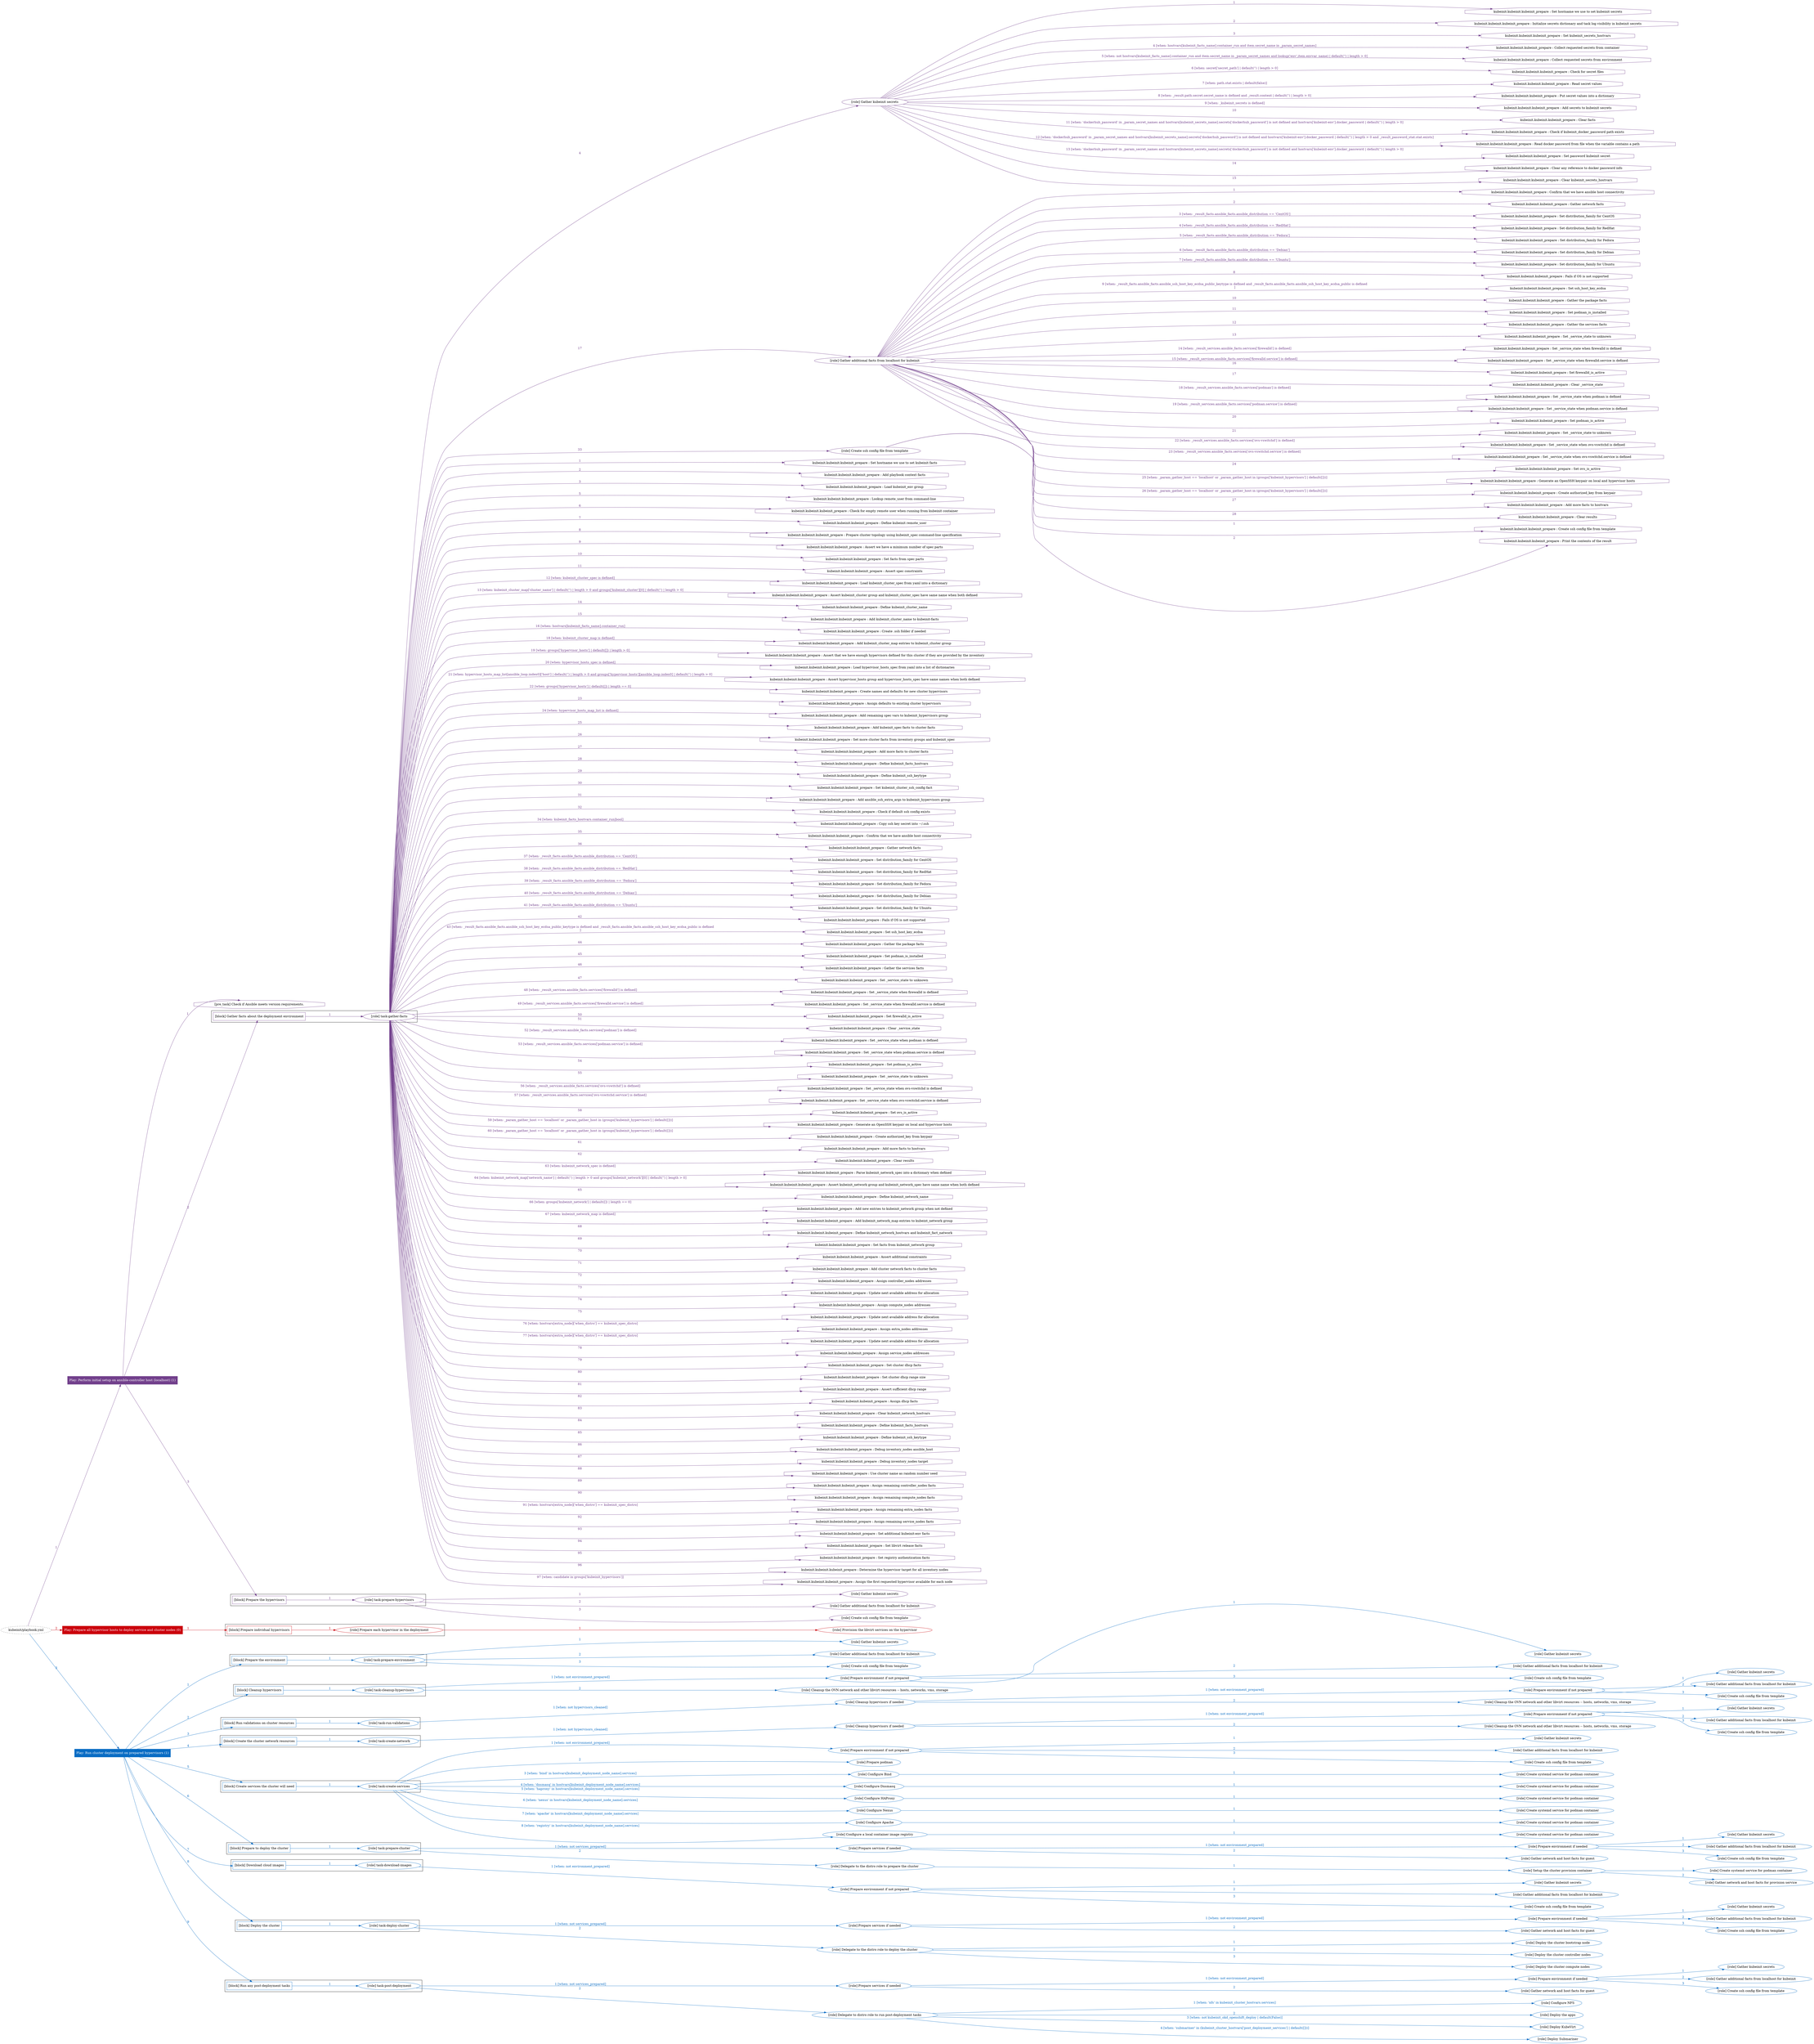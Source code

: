digraph {
	graph [concentrate=true ordering=in rankdir=LR ratio=fill]
	edge [esep=5 sep=10]
	"kubeinit/playbook.yml" [URL="/home/runner/work/kubeinit/kubeinit/kubeinit/playbook.yml" id=playbook_76fd9ef0 style=dotted]
	play_66be15e2 [label="Play: Perform initial setup on ansible-controller host (localhost) (1)" URL="/home/runner/work/kubeinit/kubeinit/kubeinit/playbook.yml" color="#72408c" fontcolor="#ffffff" id=play_66be15e2 shape=box style=filled tooltip=localhost]
	"kubeinit/playbook.yml" -> play_66be15e2 [label="1 " color="#72408c" fontcolor="#72408c" id=edge_abb424ac labeltooltip="1 " tooltip="1 "]
	subgraph "Gather kubeinit secrets" {
		role_aa17eca1 [label="[role] Gather kubeinit secrets" URL="/home/runner/.ansible/collections/ansible_collections/kubeinit/kubeinit/roles/kubeinit_prepare/tasks/gather_kubeinit_facts.yml" color="#72408c" id=role_aa17eca1 tooltip="Gather kubeinit secrets"]
		task_32a4600e [label="kubeinit.kubeinit.kubeinit_prepare : Set hostname we use to set kubeinit secrets" URL="/home/runner/.ansible/collections/ansible_collections/kubeinit/kubeinit/roles/kubeinit_prepare/tasks/gather_kubeinit_secrets.yml" color="#72408c" id=task_32a4600e shape=octagon tooltip="kubeinit.kubeinit.kubeinit_prepare : Set hostname we use to set kubeinit secrets"]
		role_aa17eca1 -> task_32a4600e [label="1 " color="#72408c" fontcolor="#72408c" id=edge_93e2d613 labeltooltip="1 " tooltip="1 "]
		task_b0fbb010 [label="kubeinit.kubeinit.kubeinit_prepare : Initialize secrets dictionary and task log visibility in kubeinit secrets" URL="/home/runner/.ansible/collections/ansible_collections/kubeinit/kubeinit/roles/kubeinit_prepare/tasks/gather_kubeinit_secrets.yml" color="#72408c" id=task_b0fbb010 shape=octagon tooltip="kubeinit.kubeinit.kubeinit_prepare : Initialize secrets dictionary and task log visibility in kubeinit secrets"]
		role_aa17eca1 -> task_b0fbb010 [label="2 " color="#72408c" fontcolor="#72408c" id=edge_a348928d labeltooltip="2 " tooltip="2 "]
		task_5407c5de [label="kubeinit.kubeinit.kubeinit_prepare : Set kubeinit_secrets_hostvars" URL="/home/runner/.ansible/collections/ansible_collections/kubeinit/kubeinit/roles/kubeinit_prepare/tasks/gather_kubeinit_secrets.yml" color="#72408c" id=task_5407c5de shape=octagon tooltip="kubeinit.kubeinit.kubeinit_prepare : Set kubeinit_secrets_hostvars"]
		role_aa17eca1 -> task_5407c5de [label="3 " color="#72408c" fontcolor="#72408c" id=edge_0045059c labeltooltip="3 " tooltip="3 "]
		task_ef0a6ce5 [label="kubeinit.kubeinit.kubeinit_prepare : Collect requested secrets from container" URL="/home/runner/.ansible/collections/ansible_collections/kubeinit/kubeinit/roles/kubeinit_prepare/tasks/gather_kubeinit_secrets.yml" color="#72408c" id=task_ef0a6ce5 shape=octagon tooltip="kubeinit.kubeinit.kubeinit_prepare : Collect requested secrets from container"]
		role_aa17eca1 -> task_ef0a6ce5 [label="4 [when: hostvars[kubeinit_facts_name].container_run and item.secret_name in _param_secret_names]" color="#72408c" fontcolor="#72408c" id=edge_b95ff834 labeltooltip="4 [when: hostvars[kubeinit_facts_name].container_run and item.secret_name in _param_secret_names]" tooltip="4 [when: hostvars[kubeinit_facts_name].container_run and item.secret_name in _param_secret_names]"]
		task_ee0c348e [label="kubeinit.kubeinit.kubeinit_prepare : Collect requested secrets from environment" URL="/home/runner/.ansible/collections/ansible_collections/kubeinit/kubeinit/roles/kubeinit_prepare/tasks/gather_kubeinit_secrets.yml" color="#72408c" id=task_ee0c348e shape=octagon tooltip="kubeinit.kubeinit.kubeinit_prepare : Collect requested secrets from environment"]
		role_aa17eca1 -> task_ee0c348e [label="5 [when: not hostvars[kubeinit_facts_name].container_run and item.secret_name in _param_secret_names and lookup('env',item.envvar_name) | default('') | length > 0]" color="#72408c" fontcolor="#72408c" id=edge_ef47df77 labeltooltip="5 [when: not hostvars[kubeinit_facts_name].container_run and item.secret_name in _param_secret_names and lookup('env',item.envvar_name) | default('') | length > 0]" tooltip="5 [when: not hostvars[kubeinit_facts_name].container_run and item.secret_name in _param_secret_names and lookup('env',item.envvar_name) | default('') | length > 0]"]
		task_11f51878 [label="kubeinit.kubeinit.kubeinit_prepare : Check for secret files" URL="/home/runner/.ansible/collections/ansible_collections/kubeinit/kubeinit/roles/kubeinit_prepare/tasks/gather_kubeinit_secrets.yml" color="#72408c" id=task_11f51878 shape=octagon tooltip="kubeinit.kubeinit.kubeinit_prepare : Check for secret files"]
		role_aa17eca1 -> task_11f51878 [label="6 [when: secret['secret_path'] | default('') | length > 0]" color="#72408c" fontcolor="#72408c" id=edge_6f18b60d labeltooltip="6 [when: secret['secret_path'] | default('') | length > 0]" tooltip="6 [when: secret['secret_path'] | default('') | length > 0]"]
		task_16ef482c [label="kubeinit.kubeinit.kubeinit_prepare : Read secret values" URL="/home/runner/.ansible/collections/ansible_collections/kubeinit/kubeinit/roles/kubeinit_prepare/tasks/gather_kubeinit_secrets.yml" color="#72408c" id=task_16ef482c shape=octagon tooltip="kubeinit.kubeinit.kubeinit_prepare : Read secret values"]
		role_aa17eca1 -> task_16ef482c [label="7 [when: path.stat.exists | default(false)]" color="#72408c" fontcolor="#72408c" id=edge_48fd49ba labeltooltip="7 [when: path.stat.exists | default(false)]" tooltip="7 [when: path.stat.exists | default(false)]"]
		task_6b05e003 [label="kubeinit.kubeinit.kubeinit_prepare : Put secret values into a dictionary" URL="/home/runner/.ansible/collections/ansible_collections/kubeinit/kubeinit/roles/kubeinit_prepare/tasks/gather_kubeinit_secrets.yml" color="#72408c" id=task_6b05e003 shape=octagon tooltip="kubeinit.kubeinit.kubeinit_prepare : Put secret values into a dictionary"]
		role_aa17eca1 -> task_6b05e003 [label="8 [when: _result.path.secret.secret_name is defined and _result.content | default('') | length > 0]" color="#72408c" fontcolor="#72408c" id=edge_9af246c7 labeltooltip="8 [when: _result.path.secret.secret_name is defined and _result.content | default('') | length > 0]" tooltip="8 [when: _result.path.secret.secret_name is defined and _result.content | default('') | length > 0]"]
		task_ced8e4bc [label="kubeinit.kubeinit.kubeinit_prepare : Add secrets to kubeinit secrets" URL="/home/runner/.ansible/collections/ansible_collections/kubeinit/kubeinit/roles/kubeinit_prepare/tasks/gather_kubeinit_secrets.yml" color="#72408c" id=task_ced8e4bc shape=octagon tooltip="kubeinit.kubeinit.kubeinit_prepare : Add secrets to kubeinit secrets"]
		role_aa17eca1 -> task_ced8e4bc [label="9 [when: _kubeinit_secrets is defined]" color="#72408c" fontcolor="#72408c" id=edge_9f935a06 labeltooltip="9 [when: _kubeinit_secrets is defined]" tooltip="9 [when: _kubeinit_secrets is defined]"]
		task_df3cfe50 [label="kubeinit.kubeinit.kubeinit_prepare : Clear facts" URL="/home/runner/.ansible/collections/ansible_collections/kubeinit/kubeinit/roles/kubeinit_prepare/tasks/gather_kubeinit_secrets.yml" color="#72408c" id=task_df3cfe50 shape=octagon tooltip="kubeinit.kubeinit.kubeinit_prepare : Clear facts"]
		role_aa17eca1 -> task_df3cfe50 [label="10 " color="#72408c" fontcolor="#72408c" id=edge_b5a4206c labeltooltip="10 " tooltip="10 "]
		task_4d444158 [label="kubeinit.kubeinit.kubeinit_prepare : Check if kubeinit_docker_password path exists" URL="/home/runner/.ansible/collections/ansible_collections/kubeinit/kubeinit/roles/kubeinit_prepare/tasks/gather_kubeinit_secrets.yml" color="#72408c" id=task_4d444158 shape=octagon tooltip="kubeinit.kubeinit.kubeinit_prepare : Check if kubeinit_docker_password path exists"]
		role_aa17eca1 -> task_4d444158 [label="11 [when: 'dockerhub_password' in _param_secret_names and hostvars[kubeinit_secrets_name].secrets['dockerhub_password'] is not defined and hostvars['kubeinit-env'].docker_password | default('') | length > 0]" color="#72408c" fontcolor="#72408c" id=edge_1424cf80 labeltooltip="11 [when: 'dockerhub_password' in _param_secret_names and hostvars[kubeinit_secrets_name].secrets['dockerhub_password'] is not defined and hostvars['kubeinit-env'].docker_password | default('') | length > 0]" tooltip="11 [when: 'dockerhub_password' in _param_secret_names and hostvars[kubeinit_secrets_name].secrets['dockerhub_password'] is not defined and hostvars['kubeinit-env'].docker_password | default('') | length > 0]"]
		task_1545c217 [label="kubeinit.kubeinit.kubeinit_prepare : Read docker password from file when the variable contains a path" URL="/home/runner/.ansible/collections/ansible_collections/kubeinit/kubeinit/roles/kubeinit_prepare/tasks/gather_kubeinit_secrets.yml" color="#72408c" id=task_1545c217 shape=octagon tooltip="kubeinit.kubeinit.kubeinit_prepare : Read docker password from file when the variable contains a path"]
		role_aa17eca1 -> task_1545c217 [label="12 [when: 'dockerhub_password' in _param_secret_names and hostvars[kubeinit_secrets_name].secrets['dockerhub_password'] is not defined and hostvars['kubeinit-env'].docker_password | default('') | length > 0 and _result_password_stat.stat.exists]" color="#72408c" fontcolor="#72408c" id=edge_d7c2e9c2 labeltooltip="12 [when: 'dockerhub_password' in _param_secret_names and hostvars[kubeinit_secrets_name].secrets['dockerhub_password'] is not defined and hostvars['kubeinit-env'].docker_password | default('') | length > 0 and _result_password_stat.stat.exists]" tooltip="12 [when: 'dockerhub_password' in _param_secret_names and hostvars[kubeinit_secrets_name].secrets['dockerhub_password'] is not defined and hostvars['kubeinit-env'].docker_password | default('') | length > 0 and _result_password_stat.stat.exists]"]
		task_cd4a09d8 [label="kubeinit.kubeinit.kubeinit_prepare : Set password kubeinit secret" URL="/home/runner/.ansible/collections/ansible_collections/kubeinit/kubeinit/roles/kubeinit_prepare/tasks/gather_kubeinit_secrets.yml" color="#72408c" id=task_cd4a09d8 shape=octagon tooltip="kubeinit.kubeinit.kubeinit_prepare : Set password kubeinit secret"]
		role_aa17eca1 -> task_cd4a09d8 [label="13 [when: 'dockerhub_password' in _param_secret_names and hostvars[kubeinit_secrets_name].secrets['dockerhub_password'] is not defined and hostvars['kubeinit-env'].docker_password | default('') | length > 0]" color="#72408c" fontcolor="#72408c" id=edge_a377fefa labeltooltip="13 [when: 'dockerhub_password' in _param_secret_names and hostvars[kubeinit_secrets_name].secrets['dockerhub_password'] is not defined and hostvars['kubeinit-env'].docker_password | default('') | length > 0]" tooltip="13 [when: 'dockerhub_password' in _param_secret_names and hostvars[kubeinit_secrets_name].secrets['dockerhub_password'] is not defined and hostvars['kubeinit-env'].docker_password | default('') | length > 0]"]
		task_439f2586 [label="kubeinit.kubeinit.kubeinit_prepare : Clear any reference to docker password info" URL="/home/runner/.ansible/collections/ansible_collections/kubeinit/kubeinit/roles/kubeinit_prepare/tasks/gather_kubeinit_secrets.yml" color="#72408c" id=task_439f2586 shape=octagon tooltip="kubeinit.kubeinit.kubeinit_prepare : Clear any reference to docker password info"]
		role_aa17eca1 -> task_439f2586 [label="14 " color="#72408c" fontcolor="#72408c" id=edge_e9ba9889 labeltooltip="14 " tooltip="14 "]
		task_9762a48d [label="kubeinit.kubeinit.kubeinit_prepare : Clear kubeinit_secrets_hostvars" URL="/home/runner/.ansible/collections/ansible_collections/kubeinit/kubeinit/roles/kubeinit_prepare/tasks/gather_kubeinit_secrets.yml" color="#72408c" id=task_9762a48d shape=octagon tooltip="kubeinit.kubeinit.kubeinit_prepare : Clear kubeinit_secrets_hostvars"]
		role_aa17eca1 -> task_9762a48d [label="15 " color="#72408c" fontcolor="#72408c" id=edge_38a58f22 labeltooltip="15 " tooltip="15 "]
	}
	subgraph "Gather additional facts from localhost for kubeinit" {
		role_e06573c1 [label="[role] Gather additional facts from localhost for kubeinit" URL="/home/runner/.ansible/collections/ansible_collections/kubeinit/kubeinit/roles/kubeinit_prepare/tasks/gather_kubeinit_facts.yml" color="#72408c" id=role_e06573c1 tooltip="Gather additional facts from localhost for kubeinit"]
		task_2158df71 [label="kubeinit.kubeinit.kubeinit_prepare : Confirm that we have ansible host connectivity" URL="/home/runner/.ansible/collections/ansible_collections/kubeinit/kubeinit/roles/kubeinit_prepare/tasks/gather_host_facts.yml" color="#72408c" id=task_2158df71 shape=octagon tooltip="kubeinit.kubeinit.kubeinit_prepare : Confirm that we have ansible host connectivity"]
		role_e06573c1 -> task_2158df71 [label="1 " color="#72408c" fontcolor="#72408c" id=edge_d7958e61 labeltooltip="1 " tooltip="1 "]
		task_de0bd5e2 [label="kubeinit.kubeinit.kubeinit_prepare : Gather network facts" URL="/home/runner/.ansible/collections/ansible_collections/kubeinit/kubeinit/roles/kubeinit_prepare/tasks/gather_host_facts.yml" color="#72408c" id=task_de0bd5e2 shape=octagon tooltip="kubeinit.kubeinit.kubeinit_prepare : Gather network facts"]
		role_e06573c1 -> task_de0bd5e2 [label="2 " color="#72408c" fontcolor="#72408c" id=edge_07918c54 labeltooltip="2 " tooltip="2 "]
		task_1ae22480 [label="kubeinit.kubeinit.kubeinit_prepare : Set distribution_family for CentOS" URL="/home/runner/.ansible/collections/ansible_collections/kubeinit/kubeinit/roles/kubeinit_prepare/tasks/gather_host_facts.yml" color="#72408c" id=task_1ae22480 shape=octagon tooltip="kubeinit.kubeinit.kubeinit_prepare : Set distribution_family for CentOS"]
		role_e06573c1 -> task_1ae22480 [label="3 [when: _result_facts.ansible_facts.ansible_distribution == 'CentOS']" color="#72408c" fontcolor="#72408c" id=edge_15e9c19b labeltooltip="3 [when: _result_facts.ansible_facts.ansible_distribution == 'CentOS']" tooltip="3 [when: _result_facts.ansible_facts.ansible_distribution == 'CentOS']"]
		task_b95985b8 [label="kubeinit.kubeinit.kubeinit_prepare : Set distribution_family for RedHat" URL="/home/runner/.ansible/collections/ansible_collections/kubeinit/kubeinit/roles/kubeinit_prepare/tasks/gather_host_facts.yml" color="#72408c" id=task_b95985b8 shape=octagon tooltip="kubeinit.kubeinit.kubeinit_prepare : Set distribution_family for RedHat"]
		role_e06573c1 -> task_b95985b8 [label="4 [when: _result_facts.ansible_facts.ansible_distribution == 'RedHat']" color="#72408c" fontcolor="#72408c" id=edge_a5be1f99 labeltooltip="4 [when: _result_facts.ansible_facts.ansible_distribution == 'RedHat']" tooltip="4 [when: _result_facts.ansible_facts.ansible_distribution == 'RedHat']"]
		task_ad7ccebd [label="kubeinit.kubeinit.kubeinit_prepare : Set distribution_family for Fedora" URL="/home/runner/.ansible/collections/ansible_collections/kubeinit/kubeinit/roles/kubeinit_prepare/tasks/gather_host_facts.yml" color="#72408c" id=task_ad7ccebd shape=octagon tooltip="kubeinit.kubeinit.kubeinit_prepare : Set distribution_family for Fedora"]
		role_e06573c1 -> task_ad7ccebd [label="5 [when: _result_facts.ansible_facts.ansible_distribution == 'Fedora']" color="#72408c" fontcolor="#72408c" id=edge_fd42742b labeltooltip="5 [when: _result_facts.ansible_facts.ansible_distribution == 'Fedora']" tooltip="5 [when: _result_facts.ansible_facts.ansible_distribution == 'Fedora']"]
		task_f191f32a [label="kubeinit.kubeinit.kubeinit_prepare : Set distribution_family for Debian" URL="/home/runner/.ansible/collections/ansible_collections/kubeinit/kubeinit/roles/kubeinit_prepare/tasks/gather_host_facts.yml" color="#72408c" id=task_f191f32a shape=octagon tooltip="kubeinit.kubeinit.kubeinit_prepare : Set distribution_family for Debian"]
		role_e06573c1 -> task_f191f32a [label="6 [when: _result_facts.ansible_facts.ansible_distribution == 'Debian']" color="#72408c" fontcolor="#72408c" id=edge_64246bee labeltooltip="6 [when: _result_facts.ansible_facts.ansible_distribution == 'Debian']" tooltip="6 [when: _result_facts.ansible_facts.ansible_distribution == 'Debian']"]
		task_defcbcaa [label="kubeinit.kubeinit.kubeinit_prepare : Set distribution_family for Ubuntu" URL="/home/runner/.ansible/collections/ansible_collections/kubeinit/kubeinit/roles/kubeinit_prepare/tasks/gather_host_facts.yml" color="#72408c" id=task_defcbcaa shape=octagon tooltip="kubeinit.kubeinit.kubeinit_prepare : Set distribution_family for Ubuntu"]
		role_e06573c1 -> task_defcbcaa [label="7 [when: _result_facts.ansible_facts.ansible_distribution == 'Ubuntu']" color="#72408c" fontcolor="#72408c" id=edge_8592af2e labeltooltip="7 [when: _result_facts.ansible_facts.ansible_distribution == 'Ubuntu']" tooltip="7 [when: _result_facts.ansible_facts.ansible_distribution == 'Ubuntu']"]
		task_ecb322bc [label="kubeinit.kubeinit.kubeinit_prepare : Fails if OS is not supported" URL="/home/runner/.ansible/collections/ansible_collections/kubeinit/kubeinit/roles/kubeinit_prepare/tasks/gather_host_facts.yml" color="#72408c" id=task_ecb322bc shape=octagon tooltip="kubeinit.kubeinit.kubeinit_prepare : Fails if OS is not supported"]
		role_e06573c1 -> task_ecb322bc [label="8 " color="#72408c" fontcolor="#72408c" id=edge_812f543b labeltooltip="8 " tooltip="8 "]
		task_09cfb135 [label="kubeinit.kubeinit.kubeinit_prepare : Set ssh_host_key_ecdsa" URL="/home/runner/.ansible/collections/ansible_collections/kubeinit/kubeinit/roles/kubeinit_prepare/tasks/gather_host_facts.yml" color="#72408c" id=task_09cfb135 shape=octagon tooltip="kubeinit.kubeinit.kubeinit_prepare : Set ssh_host_key_ecdsa"]
		role_e06573c1 -> task_09cfb135 [label="9 [when: _result_facts.ansible_facts.ansible_ssh_host_key_ecdsa_public_keytype is defined and _result_facts.ansible_facts.ansible_ssh_host_key_ecdsa_public is defined
]" color="#72408c" fontcolor="#72408c" id=edge_4144300c labeltooltip="9 [when: _result_facts.ansible_facts.ansible_ssh_host_key_ecdsa_public_keytype is defined and _result_facts.ansible_facts.ansible_ssh_host_key_ecdsa_public is defined
]" tooltip="9 [when: _result_facts.ansible_facts.ansible_ssh_host_key_ecdsa_public_keytype is defined and _result_facts.ansible_facts.ansible_ssh_host_key_ecdsa_public is defined
]"]
		task_8d097723 [label="kubeinit.kubeinit.kubeinit_prepare : Gather the package facts" URL="/home/runner/.ansible/collections/ansible_collections/kubeinit/kubeinit/roles/kubeinit_prepare/tasks/gather_host_facts.yml" color="#72408c" id=task_8d097723 shape=octagon tooltip="kubeinit.kubeinit.kubeinit_prepare : Gather the package facts"]
		role_e06573c1 -> task_8d097723 [label="10 " color="#72408c" fontcolor="#72408c" id=edge_5df89a0c labeltooltip="10 " tooltip="10 "]
		task_46803c0f [label="kubeinit.kubeinit.kubeinit_prepare : Set podman_is_installed" URL="/home/runner/.ansible/collections/ansible_collections/kubeinit/kubeinit/roles/kubeinit_prepare/tasks/gather_host_facts.yml" color="#72408c" id=task_46803c0f shape=octagon tooltip="kubeinit.kubeinit.kubeinit_prepare : Set podman_is_installed"]
		role_e06573c1 -> task_46803c0f [label="11 " color="#72408c" fontcolor="#72408c" id=edge_90a4d4fe labeltooltip="11 " tooltip="11 "]
		task_afda696c [label="kubeinit.kubeinit.kubeinit_prepare : Gather the services facts" URL="/home/runner/.ansible/collections/ansible_collections/kubeinit/kubeinit/roles/kubeinit_prepare/tasks/gather_host_facts.yml" color="#72408c" id=task_afda696c shape=octagon tooltip="kubeinit.kubeinit.kubeinit_prepare : Gather the services facts"]
		role_e06573c1 -> task_afda696c [label="12 " color="#72408c" fontcolor="#72408c" id=edge_d96fa8bb labeltooltip="12 " tooltip="12 "]
		task_2db47912 [label="kubeinit.kubeinit.kubeinit_prepare : Set _service_state to unknown" URL="/home/runner/.ansible/collections/ansible_collections/kubeinit/kubeinit/roles/kubeinit_prepare/tasks/gather_host_facts.yml" color="#72408c" id=task_2db47912 shape=octagon tooltip="kubeinit.kubeinit.kubeinit_prepare : Set _service_state to unknown"]
		role_e06573c1 -> task_2db47912 [label="13 " color="#72408c" fontcolor="#72408c" id=edge_b37cb06c labeltooltip="13 " tooltip="13 "]
		task_76dbb1a5 [label="kubeinit.kubeinit.kubeinit_prepare : Set _service_state when firewalld is defined" URL="/home/runner/.ansible/collections/ansible_collections/kubeinit/kubeinit/roles/kubeinit_prepare/tasks/gather_host_facts.yml" color="#72408c" id=task_76dbb1a5 shape=octagon tooltip="kubeinit.kubeinit.kubeinit_prepare : Set _service_state when firewalld is defined"]
		role_e06573c1 -> task_76dbb1a5 [label="14 [when: _result_services.ansible_facts.services['firewalld'] is defined]" color="#72408c" fontcolor="#72408c" id=edge_4597a2d9 labeltooltip="14 [when: _result_services.ansible_facts.services['firewalld'] is defined]" tooltip="14 [when: _result_services.ansible_facts.services['firewalld'] is defined]"]
		task_e86fa979 [label="kubeinit.kubeinit.kubeinit_prepare : Set _service_state when firewalld.service is defined" URL="/home/runner/.ansible/collections/ansible_collections/kubeinit/kubeinit/roles/kubeinit_prepare/tasks/gather_host_facts.yml" color="#72408c" id=task_e86fa979 shape=octagon tooltip="kubeinit.kubeinit.kubeinit_prepare : Set _service_state when firewalld.service is defined"]
		role_e06573c1 -> task_e86fa979 [label="15 [when: _result_services.ansible_facts.services['firewalld.service'] is defined]" color="#72408c" fontcolor="#72408c" id=edge_dbdccb27 labeltooltip="15 [when: _result_services.ansible_facts.services['firewalld.service'] is defined]" tooltip="15 [when: _result_services.ansible_facts.services['firewalld.service'] is defined]"]
		task_b162a594 [label="kubeinit.kubeinit.kubeinit_prepare : Set firewalld_is_active" URL="/home/runner/.ansible/collections/ansible_collections/kubeinit/kubeinit/roles/kubeinit_prepare/tasks/gather_host_facts.yml" color="#72408c" id=task_b162a594 shape=octagon tooltip="kubeinit.kubeinit.kubeinit_prepare : Set firewalld_is_active"]
		role_e06573c1 -> task_b162a594 [label="16 " color="#72408c" fontcolor="#72408c" id=edge_f96e99ad labeltooltip="16 " tooltip="16 "]
		task_29abccf7 [label="kubeinit.kubeinit.kubeinit_prepare : Clear _service_state" URL="/home/runner/.ansible/collections/ansible_collections/kubeinit/kubeinit/roles/kubeinit_prepare/tasks/gather_host_facts.yml" color="#72408c" id=task_29abccf7 shape=octagon tooltip="kubeinit.kubeinit.kubeinit_prepare : Clear _service_state"]
		role_e06573c1 -> task_29abccf7 [label="17 " color="#72408c" fontcolor="#72408c" id=edge_5b4e3e97 labeltooltip="17 " tooltip="17 "]
		task_67b88e44 [label="kubeinit.kubeinit.kubeinit_prepare : Set _service_state when podman is defined" URL="/home/runner/.ansible/collections/ansible_collections/kubeinit/kubeinit/roles/kubeinit_prepare/tasks/gather_host_facts.yml" color="#72408c" id=task_67b88e44 shape=octagon tooltip="kubeinit.kubeinit.kubeinit_prepare : Set _service_state when podman is defined"]
		role_e06573c1 -> task_67b88e44 [label="18 [when: _result_services.ansible_facts.services['podman'] is defined]" color="#72408c" fontcolor="#72408c" id=edge_295a9336 labeltooltip="18 [when: _result_services.ansible_facts.services['podman'] is defined]" tooltip="18 [when: _result_services.ansible_facts.services['podman'] is defined]"]
		task_ce305aa2 [label="kubeinit.kubeinit.kubeinit_prepare : Set _service_state when podman.service is defined" URL="/home/runner/.ansible/collections/ansible_collections/kubeinit/kubeinit/roles/kubeinit_prepare/tasks/gather_host_facts.yml" color="#72408c" id=task_ce305aa2 shape=octagon tooltip="kubeinit.kubeinit.kubeinit_prepare : Set _service_state when podman.service is defined"]
		role_e06573c1 -> task_ce305aa2 [label="19 [when: _result_services.ansible_facts.services['podman.service'] is defined]" color="#72408c" fontcolor="#72408c" id=edge_b93bc3d0 labeltooltip="19 [when: _result_services.ansible_facts.services['podman.service'] is defined]" tooltip="19 [when: _result_services.ansible_facts.services['podman.service'] is defined]"]
		task_eeaf5d97 [label="kubeinit.kubeinit.kubeinit_prepare : Set podman_is_active" URL="/home/runner/.ansible/collections/ansible_collections/kubeinit/kubeinit/roles/kubeinit_prepare/tasks/gather_host_facts.yml" color="#72408c" id=task_eeaf5d97 shape=octagon tooltip="kubeinit.kubeinit.kubeinit_prepare : Set podman_is_active"]
		role_e06573c1 -> task_eeaf5d97 [label="20 " color="#72408c" fontcolor="#72408c" id=edge_933a006a labeltooltip="20 " tooltip="20 "]
		task_ce21af5b [label="kubeinit.kubeinit.kubeinit_prepare : Set _service_state to unknown" URL="/home/runner/.ansible/collections/ansible_collections/kubeinit/kubeinit/roles/kubeinit_prepare/tasks/gather_host_facts.yml" color="#72408c" id=task_ce21af5b shape=octagon tooltip="kubeinit.kubeinit.kubeinit_prepare : Set _service_state to unknown"]
		role_e06573c1 -> task_ce21af5b [label="21 " color="#72408c" fontcolor="#72408c" id=edge_57db60b2 labeltooltip="21 " tooltip="21 "]
		task_b4aa8eae [label="kubeinit.kubeinit.kubeinit_prepare : Set _service_state when ovs-vswitchd is defined" URL="/home/runner/.ansible/collections/ansible_collections/kubeinit/kubeinit/roles/kubeinit_prepare/tasks/gather_host_facts.yml" color="#72408c" id=task_b4aa8eae shape=octagon tooltip="kubeinit.kubeinit.kubeinit_prepare : Set _service_state when ovs-vswitchd is defined"]
		role_e06573c1 -> task_b4aa8eae [label="22 [when: _result_services.ansible_facts.services['ovs-vswitchd'] is defined]" color="#72408c" fontcolor="#72408c" id=edge_8a460af3 labeltooltip="22 [when: _result_services.ansible_facts.services['ovs-vswitchd'] is defined]" tooltip="22 [when: _result_services.ansible_facts.services['ovs-vswitchd'] is defined]"]
		task_75b69abc [label="kubeinit.kubeinit.kubeinit_prepare : Set _service_state when ovs-vswitchd.service is defined" URL="/home/runner/.ansible/collections/ansible_collections/kubeinit/kubeinit/roles/kubeinit_prepare/tasks/gather_host_facts.yml" color="#72408c" id=task_75b69abc shape=octagon tooltip="kubeinit.kubeinit.kubeinit_prepare : Set _service_state when ovs-vswitchd.service is defined"]
		role_e06573c1 -> task_75b69abc [label="23 [when: _result_services.ansible_facts.services['ovs-vswitchd.service'] is defined]" color="#72408c" fontcolor="#72408c" id=edge_d34d19fc labeltooltip="23 [when: _result_services.ansible_facts.services['ovs-vswitchd.service'] is defined]" tooltip="23 [when: _result_services.ansible_facts.services['ovs-vswitchd.service'] is defined]"]
		task_0d693dea [label="kubeinit.kubeinit.kubeinit_prepare : Set ovs_is_active" URL="/home/runner/.ansible/collections/ansible_collections/kubeinit/kubeinit/roles/kubeinit_prepare/tasks/gather_host_facts.yml" color="#72408c" id=task_0d693dea shape=octagon tooltip="kubeinit.kubeinit.kubeinit_prepare : Set ovs_is_active"]
		role_e06573c1 -> task_0d693dea [label="24 " color="#72408c" fontcolor="#72408c" id=edge_dfcc9729 labeltooltip="24 " tooltip="24 "]
		task_1035d7f0 [label="kubeinit.kubeinit.kubeinit_prepare : Generate an OpenSSH keypair on local and hypervisor hosts" URL="/home/runner/.ansible/collections/ansible_collections/kubeinit/kubeinit/roles/kubeinit_prepare/tasks/gather_host_facts.yml" color="#72408c" id=task_1035d7f0 shape=octagon tooltip="kubeinit.kubeinit.kubeinit_prepare : Generate an OpenSSH keypair on local and hypervisor hosts"]
		role_e06573c1 -> task_1035d7f0 [label="25 [when: _param_gather_host == 'localhost' or _param_gather_host in (groups['kubeinit_hypervisors'] | default([]))]" color="#72408c" fontcolor="#72408c" id=edge_6b53116b labeltooltip="25 [when: _param_gather_host == 'localhost' or _param_gather_host in (groups['kubeinit_hypervisors'] | default([]))]" tooltip="25 [when: _param_gather_host == 'localhost' or _param_gather_host in (groups['kubeinit_hypervisors'] | default([]))]"]
		task_897ddd56 [label="kubeinit.kubeinit.kubeinit_prepare : Create authorized_key from keypair" URL="/home/runner/.ansible/collections/ansible_collections/kubeinit/kubeinit/roles/kubeinit_prepare/tasks/gather_host_facts.yml" color="#72408c" id=task_897ddd56 shape=octagon tooltip="kubeinit.kubeinit.kubeinit_prepare : Create authorized_key from keypair"]
		role_e06573c1 -> task_897ddd56 [label="26 [when: _param_gather_host == 'localhost' or _param_gather_host in (groups['kubeinit_hypervisors'] | default([]))]" color="#72408c" fontcolor="#72408c" id=edge_16e12732 labeltooltip="26 [when: _param_gather_host == 'localhost' or _param_gather_host in (groups['kubeinit_hypervisors'] | default([]))]" tooltip="26 [when: _param_gather_host == 'localhost' or _param_gather_host in (groups['kubeinit_hypervisors'] | default([]))]"]
		task_8ff95c62 [label="kubeinit.kubeinit.kubeinit_prepare : Add more facts to hostvars" URL="/home/runner/.ansible/collections/ansible_collections/kubeinit/kubeinit/roles/kubeinit_prepare/tasks/gather_host_facts.yml" color="#72408c" id=task_8ff95c62 shape=octagon tooltip="kubeinit.kubeinit.kubeinit_prepare : Add more facts to hostvars"]
		role_e06573c1 -> task_8ff95c62 [label="27 " color="#72408c" fontcolor="#72408c" id=edge_97425b4d labeltooltip="27 " tooltip="27 "]
		task_292aa67c [label="kubeinit.kubeinit.kubeinit_prepare : Clear results" URL="/home/runner/.ansible/collections/ansible_collections/kubeinit/kubeinit/roles/kubeinit_prepare/tasks/gather_host_facts.yml" color="#72408c" id=task_292aa67c shape=octagon tooltip="kubeinit.kubeinit.kubeinit_prepare : Clear results"]
		role_e06573c1 -> task_292aa67c [label="28 " color="#72408c" fontcolor="#72408c" id=edge_74d3ff35 labeltooltip="28 " tooltip="28 "]
	}
	subgraph "Create ssh config file from template" {
		role_767da651 [label="[role] Create ssh config file from template" URL="/home/runner/.ansible/collections/ansible_collections/kubeinit/kubeinit/roles/kubeinit_prepare/tasks/gather_kubeinit_facts.yml" color="#72408c" id=role_767da651 tooltip="Create ssh config file from template"]
		task_e4215c44 [label="kubeinit.kubeinit.kubeinit_prepare : Create ssh config file from template" URL="/home/runner/.ansible/collections/ansible_collections/kubeinit/kubeinit/roles/kubeinit_prepare/tasks/create_host_ssh_config.yml" color="#72408c" id=task_e4215c44 shape=octagon tooltip="kubeinit.kubeinit.kubeinit_prepare : Create ssh config file from template"]
		role_767da651 -> task_e4215c44 [label="1 " color="#72408c" fontcolor="#72408c" id=edge_2dd67064 labeltooltip="1 " tooltip="1 "]
		task_5c2e1058 [label="kubeinit.kubeinit.kubeinit_prepare : Print the contents of the result" URL="/home/runner/.ansible/collections/ansible_collections/kubeinit/kubeinit/roles/kubeinit_prepare/tasks/create_host_ssh_config.yml" color="#72408c" id=task_5c2e1058 shape=octagon tooltip="kubeinit.kubeinit.kubeinit_prepare : Print the contents of the result"]
		role_767da651 -> task_5c2e1058 [label="2 " color="#72408c" fontcolor="#72408c" id=edge_1abeb2dc labeltooltip="2 " tooltip="2 "]
	}
	subgraph "task-gather-facts" {
		role_f900272e [label="[role] task-gather-facts" URL="/home/runner/work/kubeinit/kubeinit/kubeinit/playbook.yml" color="#72408c" id=role_f900272e tooltip="task-gather-facts"]
		task_513ab8b7 [label="kubeinit.kubeinit.kubeinit_prepare : Set hostname we use to set kubeinit facts" URL="/home/runner/.ansible/collections/ansible_collections/kubeinit/kubeinit/roles/kubeinit_prepare/tasks/gather_kubeinit_facts.yml" color="#72408c" id=task_513ab8b7 shape=octagon tooltip="kubeinit.kubeinit.kubeinit_prepare : Set hostname we use to set kubeinit facts"]
		role_f900272e -> task_513ab8b7 [label="1 " color="#72408c" fontcolor="#72408c" id=edge_f5f7cf70 labeltooltip="1 " tooltip="1 "]
		task_ae9ff154 [label="kubeinit.kubeinit.kubeinit_prepare : Add playbook context facts" URL="/home/runner/.ansible/collections/ansible_collections/kubeinit/kubeinit/roles/kubeinit_prepare/tasks/gather_kubeinit_facts.yml" color="#72408c" id=task_ae9ff154 shape=octagon tooltip="kubeinit.kubeinit.kubeinit_prepare : Add playbook context facts"]
		role_f900272e -> task_ae9ff154 [label="2 " color="#72408c" fontcolor="#72408c" id=edge_28d3f1cb labeltooltip="2 " tooltip="2 "]
		task_c41476ad [label="kubeinit.kubeinit.kubeinit_prepare : Load kubeinit_env group" URL="/home/runner/.ansible/collections/ansible_collections/kubeinit/kubeinit/roles/kubeinit_prepare/tasks/gather_kubeinit_facts.yml" color="#72408c" id=task_c41476ad shape=octagon tooltip="kubeinit.kubeinit.kubeinit_prepare : Load kubeinit_env group"]
		role_f900272e -> task_c41476ad [label="3 " color="#72408c" fontcolor="#72408c" id=edge_650cf5ca labeltooltip="3 " tooltip="3 "]
		role_f900272e -> role_aa17eca1 [label="4 " color="#72408c" fontcolor="#72408c" id=edge_c70d15f5 labeltooltip="4 " tooltip="4 "]
		task_e2688920 [label="kubeinit.kubeinit.kubeinit_prepare : Lookup remote_user from command-line" URL="/home/runner/.ansible/collections/ansible_collections/kubeinit/kubeinit/roles/kubeinit_prepare/tasks/gather_kubeinit_facts.yml" color="#72408c" id=task_e2688920 shape=octagon tooltip="kubeinit.kubeinit.kubeinit_prepare : Lookup remote_user from command-line"]
		role_f900272e -> task_e2688920 [label="5 " color="#72408c" fontcolor="#72408c" id=edge_be9765ff labeltooltip="5 " tooltip="5 "]
		task_761c0aff [label="kubeinit.kubeinit.kubeinit_prepare : Check for empty remote user when running from kubeinit container" URL="/home/runner/.ansible/collections/ansible_collections/kubeinit/kubeinit/roles/kubeinit_prepare/tasks/gather_kubeinit_facts.yml" color="#72408c" id=task_761c0aff shape=octagon tooltip="kubeinit.kubeinit.kubeinit_prepare : Check for empty remote user when running from kubeinit container"]
		role_f900272e -> task_761c0aff [label="6 " color="#72408c" fontcolor="#72408c" id=edge_60963801 labeltooltip="6 " tooltip="6 "]
		task_461d7ab2 [label="kubeinit.kubeinit.kubeinit_prepare : Define kubeinit remote_user" URL="/home/runner/.ansible/collections/ansible_collections/kubeinit/kubeinit/roles/kubeinit_prepare/tasks/gather_kubeinit_facts.yml" color="#72408c" id=task_461d7ab2 shape=octagon tooltip="kubeinit.kubeinit.kubeinit_prepare : Define kubeinit remote_user"]
		role_f900272e -> task_461d7ab2 [label="7 " color="#72408c" fontcolor="#72408c" id=edge_4669e161 labeltooltip="7 " tooltip="7 "]
		task_9edce516 [label="kubeinit.kubeinit.kubeinit_prepare : Prepare cluster topology using kubeinit_spec command-line specification" URL="/home/runner/.ansible/collections/ansible_collections/kubeinit/kubeinit/roles/kubeinit_prepare/tasks/gather_kubeinit_facts.yml" color="#72408c" id=task_9edce516 shape=octagon tooltip="kubeinit.kubeinit.kubeinit_prepare : Prepare cluster topology using kubeinit_spec command-line specification"]
		role_f900272e -> task_9edce516 [label="8 " color="#72408c" fontcolor="#72408c" id=edge_9b7ae2bd labeltooltip="8 " tooltip="8 "]
		task_c0b2f90c [label="kubeinit.kubeinit.kubeinit_prepare : Assert we have a minimum number of spec parts" URL="/home/runner/.ansible/collections/ansible_collections/kubeinit/kubeinit/roles/kubeinit_prepare/tasks/gather_kubeinit_facts.yml" color="#72408c" id=task_c0b2f90c shape=octagon tooltip="kubeinit.kubeinit.kubeinit_prepare : Assert we have a minimum number of spec parts"]
		role_f900272e -> task_c0b2f90c [label="9 " color="#72408c" fontcolor="#72408c" id=edge_ae43e933 labeltooltip="9 " tooltip="9 "]
		task_d742ba37 [label="kubeinit.kubeinit.kubeinit_prepare : Set facts from spec parts" URL="/home/runner/.ansible/collections/ansible_collections/kubeinit/kubeinit/roles/kubeinit_prepare/tasks/gather_kubeinit_facts.yml" color="#72408c" id=task_d742ba37 shape=octagon tooltip="kubeinit.kubeinit.kubeinit_prepare : Set facts from spec parts"]
		role_f900272e -> task_d742ba37 [label="10 " color="#72408c" fontcolor="#72408c" id=edge_2654bf27 labeltooltip="10 " tooltip="10 "]
		task_1e52b523 [label="kubeinit.kubeinit.kubeinit_prepare : Assert spec constraints" URL="/home/runner/.ansible/collections/ansible_collections/kubeinit/kubeinit/roles/kubeinit_prepare/tasks/gather_kubeinit_facts.yml" color="#72408c" id=task_1e52b523 shape=octagon tooltip="kubeinit.kubeinit.kubeinit_prepare : Assert spec constraints"]
		role_f900272e -> task_1e52b523 [label="11 " color="#72408c" fontcolor="#72408c" id=edge_6dec3c95 labeltooltip="11 " tooltip="11 "]
		task_f7b4ca65 [label="kubeinit.kubeinit.kubeinit_prepare : Load kubeinit_cluster_spec from yaml into a dictionary" URL="/home/runner/.ansible/collections/ansible_collections/kubeinit/kubeinit/roles/kubeinit_prepare/tasks/gather_kubeinit_facts.yml" color="#72408c" id=task_f7b4ca65 shape=octagon tooltip="kubeinit.kubeinit.kubeinit_prepare : Load kubeinit_cluster_spec from yaml into a dictionary"]
		role_f900272e -> task_f7b4ca65 [label="12 [when: kubeinit_cluster_spec is defined]" color="#72408c" fontcolor="#72408c" id=edge_acd2ad8d labeltooltip="12 [when: kubeinit_cluster_spec is defined]" tooltip="12 [when: kubeinit_cluster_spec is defined]"]
		task_0769d136 [label="kubeinit.kubeinit.kubeinit_prepare : Assert kubeinit_cluster group and kubeinit_cluster_spec have same name when both defined" URL="/home/runner/.ansible/collections/ansible_collections/kubeinit/kubeinit/roles/kubeinit_prepare/tasks/gather_kubeinit_facts.yml" color="#72408c" id=task_0769d136 shape=octagon tooltip="kubeinit.kubeinit.kubeinit_prepare : Assert kubeinit_cluster group and kubeinit_cluster_spec have same name when both defined"]
		role_f900272e -> task_0769d136 [label="13 [when: kubeinit_cluster_map['cluster_name'] | default('') | length > 0 and groups['kubeinit_cluster'][0] | default('') | length > 0]" color="#72408c" fontcolor="#72408c" id=edge_ea4785a4 labeltooltip="13 [when: kubeinit_cluster_map['cluster_name'] | default('') | length > 0 and groups['kubeinit_cluster'][0] | default('') | length > 0]" tooltip="13 [when: kubeinit_cluster_map['cluster_name'] | default('') | length > 0 and groups['kubeinit_cluster'][0] | default('') | length > 0]"]
		task_1d3cee52 [label="kubeinit.kubeinit.kubeinit_prepare : Define kubeinit_cluster_name" URL="/home/runner/.ansible/collections/ansible_collections/kubeinit/kubeinit/roles/kubeinit_prepare/tasks/gather_kubeinit_facts.yml" color="#72408c" id=task_1d3cee52 shape=octagon tooltip="kubeinit.kubeinit.kubeinit_prepare : Define kubeinit_cluster_name"]
		role_f900272e -> task_1d3cee52 [label="14 " color="#72408c" fontcolor="#72408c" id=edge_cb5e8ba7 labeltooltip="14 " tooltip="14 "]
		task_a075aa23 [label="kubeinit.kubeinit.kubeinit_prepare : Add kubeinit_cluster_name to kubeinit-facts" URL="/home/runner/.ansible/collections/ansible_collections/kubeinit/kubeinit/roles/kubeinit_prepare/tasks/gather_kubeinit_facts.yml" color="#72408c" id=task_a075aa23 shape=octagon tooltip="kubeinit.kubeinit.kubeinit_prepare : Add kubeinit_cluster_name to kubeinit-facts"]
		role_f900272e -> task_a075aa23 [label="15 " color="#72408c" fontcolor="#72408c" id=edge_05cd5220 labeltooltip="15 " tooltip="15 "]
		task_9ba2d645 [label="kubeinit.kubeinit.kubeinit_prepare : Create .ssh folder if needed" URL="/home/runner/.ansible/collections/ansible_collections/kubeinit/kubeinit/roles/kubeinit_prepare/tasks/gather_kubeinit_facts.yml" color="#72408c" id=task_9ba2d645 shape=octagon tooltip="kubeinit.kubeinit.kubeinit_prepare : Create .ssh folder if needed"]
		role_f900272e -> task_9ba2d645 [label="16 [when: hostvars[kubeinit_facts_name].container_run]" color="#72408c" fontcolor="#72408c" id=edge_42a7f427 labeltooltip="16 [when: hostvars[kubeinit_facts_name].container_run]" tooltip="16 [when: hostvars[kubeinit_facts_name].container_run]"]
		role_f900272e -> role_e06573c1 [label="17 " color="#72408c" fontcolor="#72408c" id=edge_b14bd8cd labeltooltip="17 " tooltip="17 "]
		task_ce39d77c [label="kubeinit.kubeinit.kubeinit_prepare : Add kubeinit_cluster_map entries to kubeinit_cluster group" URL="/home/runner/.ansible/collections/ansible_collections/kubeinit/kubeinit/roles/kubeinit_prepare/tasks/gather_kubeinit_facts.yml" color="#72408c" id=task_ce39d77c shape=octagon tooltip="kubeinit.kubeinit.kubeinit_prepare : Add kubeinit_cluster_map entries to kubeinit_cluster group"]
		role_f900272e -> task_ce39d77c [label="18 [when: kubeinit_cluster_map is defined]" color="#72408c" fontcolor="#72408c" id=edge_8afbf38a labeltooltip="18 [when: kubeinit_cluster_map is defined]" tooltip="18 [when: kubeinit_cluster_map is defined]"]
		task_46e8ff99 [label="kubeinit.kubeinit.kubeinit_prepare : Assert that we have enough hypervisors defined for this cluster if they are provided by the inventory" URL="/home/runner/.ansible/collections/ansible_collections/kubeinit/kubeinit/roles/kubeinit_prepare/tasks/gather_kubeinit_facts.yml" color="#72408c" id=task_46e8ff99 shape=octagon tooltip="kubeinit.kubeinit.kubeinit_prepare : Assert that we have enough hypervisors defined for this cluster if they are provided by the inventory"]
		role_f900272e -> task_46e8ff99 [label="19 [when: groups['hypervisor_hosts'] | default([]) | length > 0]" color="#72408c" fontcolor="#72408c" id=edge_cab5bcbc labeltooltip="19 [when: groups['hypervisor_hosts'] | default([]) | length > 0]" tooltip="19 [when: groups['hypervisor_hosts'] | default([]) | length > 0]"]
		task_d7e34ce3 [label="kubeinit.kubeinit.kubeinit_prepare : Load hypervisor_hosts_spec from yaml into a list of dictionaries" URL="/home/runner/.ansible/collections/ansible_collections/kubeinit/kubeinit/roles/kubeinit_prepare/tasks/gather_kubeinit_facts.yml" color="#72408c" id=task_d7e34ce3 shape=octagon tooltip="kubeinit.kubeinit.kubeinit_prepare : Load hypervisor_hosts_spec from yaml into a list of dictionaries"]
		role_f900272e -> task_d7e34ce3 [label="20 [when: hypervisor_hosts_spec is defined]" color="#72408c" fontcolor="#72408c" id=edge_3f7f7eb8 labeltooltip="20 [when: hypervisor_hosts_spec is defined]" tooltip="20 [when: hypervisor_hosts_spec is defined]"]
		task_84698269 [label="kubeinit.kubeinit.kubeinit_prepare : Assert hypervisor_hosts group and hypervisor_hosts_spec have same names when both defined" URL="/home/runner/.ansible/collections/ansible_collections/kubeinit/kubeinit/roles/kubeinit_prepare/tasks/gather_kubeinit_facts.yml" color="#72408c" id=task_84698269 shape=octagon tooltip="kubeinit.kubeinit.kubeinit_prepare : Assert hypervisor_hosts group and hypervisor_hosts_spec have same names when both defined"]
		role_f900272e -> task_84698269 [label="21 [when: hypervisor_hosts_map_list[ansible_loop.index0]['host'] | default('') | length > 0 and groups['hypervisor_hosts'][ansible_loop.index0] | default('') | length > 0]" color="#72408c" fontcolor="#72408c" id=edge_1ab42c3b labeltooltip="21 [when: hypervisor_hosts_map_list[ansible_loop.index0]['host'] | default('') | length > 0 and groups['hypervisor_hosts'][ansible_loop.index0] | default('') | length > 0]" tooltip="21 [when: hypervisor_hosts_map_list[ansible_loop.index0]['host'] | default('') | length > 0 and groups['hypervisor_hosts'][ansible_loop.index0] | default('') | length > 0]"]
		task_2124aa0f [label="kubeinit.kubeinit.kubeinit_prepare : Create names and defaults for new cluster hypervisors" URL="/home/runner/.ansible/collections/ansible_collections/kubeinit/kubeinit/roles/kubeinit_prepare/tasks/gather_kubeinit_facts.yml" color="#72408c" id=task_2124aa0f shape=octagon tooltip="kubeinit.kubeinit.kubeinit_prepare : Create names and defaults for new cluster hypervisors"]
		role_f900272e -> task_2124aa0f [label="22 [when: groups['hypervisor_hosts'] | default([]) | length == 0]" color="#72408c" fontcolor="#72408c" id=edge_6b92ca20 labeltooltip="22 [when: groups['hypervisor_hosts'] | default([]) | length == 0]" tooltip="22 [when: groups['hypervisor_hosts'] | default([]) | length == 0]"]
		task_aa5bb4cc [label="kubeinit.kubeinit.kubeinit_prepare : Assign defaults to existing cluster hypervisors" URL="/home/runner/.ansible/collections/ansible_collections/kubeinit/kubeinit/roles/kubeinit_prepare/tasks/gather_kubeinit_facts.yml" color="#72408c" id=task_aa5bb4cc shape=octagon tooltip="kubeinit.kubeinit.kubeinit_prepare : Assign defaults to existing cluster hypervisors"]
		role_f900272e -> task_aa5bb4cc [label="23 " color="#72408c" fontcolor="#72408c" id=edge_f57d1ae0 labeltooltip="23 " tooltip="23 "]
		task_cf58e6b1 [label="kubeinit.kubeinit.kubeinit_prepare : Add remaining spec vars to kubeinit_hypervisors group" URL="/home/runner/.ansible/collections/ansible_collections/kubeinit/kubeinit/roles/kubeinit_prepare/tasks/gather_kubeinit_facts.yml" color="#72408c" id=task_cf58e6b1 shape=octagon tooltip="kubeinit.kubeinit.kubeinit_prepare : Add remaining spec vars to kubeinit_hypervisors group"]
		role_f900272e -> task_cf58e6b1 [label="24 [when: hypervisor_hosts_map_list is defined]" color="#72408c" fontcolor="#72408c" id=edge_78ac1e26 labeltooltip="24 [when: hypervisor_hosts_map_list is defined]" tooltip="24 [when: hypervisor_hosts_map_list is defined]"]
		task_ee168944 [label="kubeinit.kubeinit.kubeinit_prepare : Add kubeinit_spec facts to cluster facts" URL="/home/runner/.ansible/collections/ansible_collections/kubeinit/kubeinit/roles/kubeinit_prepare/tasks/gather_kubeinit_facts.yml" color="#72408c" id=task_ee168944 shape=octagon tooltip="kubeinit.kubeinit.kubeinit_prepare : Add kubeinit_spec facts to cluster facts"]
		role_f900272e -> task_ee168944 [label="25 " color="#72408c" fontcolor="#72408c" id=edge_508fbaff labeltooltip="25 " tooltip="25 "]
		task_d44a05d3 [label="kubeinit.kubeinit.kubeinit_prepare : Set more cluster facts from inventory groups and kubeinit_spec" URL="/home/runner/.ansible/collections/ansible_collections/kubeinit/kubeinit/roles/kubeinit_prepare/tasks/gather_kubeinit_facts.yml" color="#72408c" id=task_d44a05d3 shape=octagon tooltip="kubeinit.kubeinit.kubeinit_prepare : Set more cluster facts from inventory groups and kubeinit_spec"]
		role_f900272e -> task_d44a05d3 [label="26 " color="#72408c" fontcolor="#72408c" id=edge_67c8c3b4 labeltooltip="26 " tooltip="26 "]
		task_3932c231 [label="kubeinit.kubeinit.kubeinit_prepare : Add more facts to cluster facts" URL="/home/runner/.ansible/collections/ansible_collections/kubeinit/kubeinit/roles/kubeinit_prepare/tasks/gather_kubeinit_facts.yml" color="#72408c" id=task_3932c231 shape=octagon tooltip="kubeinit.kubeinit.kubeinit_prepare : Add more facts to cluster facts"]
		role_f900272e -> task_3932c231 [label="27 " color="#72408c" fontcolor="#72408c" id=edge_3a44f548 labeltooltip="27 " tooltip="27 "]
		task_b1dd59f3 [label="kubeinit.kubeinit.kubeinit_prepare : Define kubeinit_facts_hostvars" URL="/home/runner/.ansible/collections/ansible_collections/kubeinit/kubeinit/roles/kubeinit_prepare/tasks/gather_kubeinit_facts.yml" color="#72408c" id=task_b1dd59f3 shape=octagon tooltip="kubeinit.kubeinit.kubeinit_prepare : Define kubeinit_facts_hostvars"]
		role_f900272e -> task_b1dd59f3 [label="28 " color="#72408c" fontcolor="#72408c" id=edge_9edb8541 labeltooltip="28 " tooltip="28 "]
		task_0792f91c [label="kubeinit.kubeinit.kubeinit_prepare : Define kubeinit_ssh_keytype" URL="/home/runner/.ansible/collections/ansible_collections/kubeinit/kubeinit/roles/kubeinit_prepare/tasks/gather_kubeinit_facts.yml" color="#72408c" id=task_0792f91c shape=octagon tooltip="kubeinit.kubeinit.kubeinit_prepare : Define kubeinit_ssh_keytype"]
		role_f900272e -> task_0792f91c [label="29 " color="#72408c" fontcolor="#72408c" id=edge_687e315d labeltooltip="29 " tooltip="29 "]
		task_378dd65a [label="kubeinit.kubeinit.kubeinit_prepare : Set kubeinit_cluster_ssh_config fact" URL="/home/runner/.ansible/collections/ansible_collections/kubeinit/kubeinit/roles/kubeinit_prepare/tasks/gather_kubeinit_facts.yml" color="#72408c" id=task_378dd65a shape=octagon tooltip="kubeinit.kubeinit.kubeinit_prepare : Set kubeinit_cluster_ssh_config fact"]
		role_f900272e -> task_378dd65a [label="30 " color="#72408c" fontcolor="#72408c" id=edge_db09b0ff labeltooltip="30 " tooltip="30 "]
		task_8746c378 [label="kubeinit.kubeinit.kubeinit_prepare : Add ansible_ssh_extra_args to kubeinit_hypervisors group" URL="/home/runner/.ansible/collections/ansible_collections/kubeinit/kubeinit/roles/kubeinit_prepare/tasks/gather_kubeinit_facts.yml" color="#72408c" id=task_8746c378 shape=octagon tooltip="kubeinit.kubeinit.kubeinit_prepare : Add ansible_ssh_extra_args to kubeinit_hypervisors group"]
		role_f900272e -> task_8746c378 [label="31 " color="#72408c" fontcolor="#72408c" id=edge_6b86c625 labeltooltip="31 " tooltip="31 "]
		task_c8a93aed [label="kubeinit.kubeinit.kubeinit_prepare : Check if default ssh config exists" URL="/home/runner/.ansible/collections/ansible_collections/kubeinit/kubeinit/roles/kubeinit_prepare/tasks/gather_kubeinit_facts.yml" color="#72408c" id=task_c8a93aed shape=octagon tooltip="kubeinit.kubeinit.kubeinit_prepare : Check if default ssh config exists"]
		role_f900272e -> task_c8a93aed [label="32 " color="#72408c" fontcolor="#72408c" id=edge_5c5642a2 labeltooltip="32 " tooltip="32 "]
		role_f900272e -> role_767da651 [label="33 " color="#72408c" fontcolor="#72408c" id=edge_54d42a54 labeltooltip="33 " tooltip="33 "]
		task_75fea503 [label="kubeinit.kubeinit.kubeinit_prepare : Copy ssh key secret into ~/.ssh" URL="/home/runner/.ansible/collections/ansible_collections/kubeinit/kubeinit/roles/kubeinit_prepare/tasks/gather_kubeinit_facts.yml" color="#72408c" id=task_75fea503 shape=octagon tooltip="kubeinit.kubeinit.kubeinit_prepare : Copy ssh key secret into ~/.ssh"]
		role_f900272e -> task_75fea503 [label="34 [when: kubeinit_facts_hostvars.container_run|bool]" color="#72408c" fontcolor="#72408c" id=edge_fb0bc8e5 labeltooltip="34 [when: kubeinit_facts_hostvars.container_run|bool]" tooltip="34 [when: kubeinit_facts_hostvars.container_run|bool]"]
		task_2917393f [label="kubeinit.kubeinit.kubeinit_prepare : Confirm that we have ansible host connectivity" URL="/home/runner/.ansible/collections/ansible_collections/kubeinit/kubeinit/roles/kubeinit_prepare/tasks/gather_host_facts.yml" color="#72408c" id=task_2917393f shape=octagon tooltip="kubeinit.kubeinit.kubeinit_prepare : Confirm that we have ansible host connectivity"]
		role_f900272e -> task_2917393f [label="35 " color="#72408c" fontcolor="#72408c" id=edge_a51a4f5d labeltooltip="35 " tooltip="35 "]
		task_d0bf64cc [label="kubeinit.kubeinit.kubeinit_prepare : Gather network facts" URL="/home/runner/.ansible/collections/ansible_collections/kubeinit/kubeinit/roles/kubeinit_prepare/tasks/gather_host_facts.yml" color="#72408c" id=task_d0bf64cc shape=octagon tooltip="kubeinit.kubeinit.kubeinit_prepare : Gather network facts"]
		role_f900272e -> task_d0bf64cc [label="36 " color="#72408c" fontcolor="#72408c" id=edge_cc4df9ff labeltooltip="36 " tooltip="36 "]
		task_6edf99e8 [label="kubeinit.kubeinit.kubeinit_prepare : Set distribution_family for CentOS" URL="/home/runner/.ansible/collections/ansible_collections/kubeinit/kubeinit/roles/kubeinit_prepare/tasks/gather_host_facts.yml" color="#72408c" id=task_6edf99e8 shape=octagon tooltip="kubeinit.kubeinit.kubeinit_prepare : Set distribution_family for CentOS"]
		role_f900272e -> task_6edf99e8 [label="37 [when: _result_facts.ansible_facts.ansible_distribution == 'CentOS']" color="#72408c" fontcolor="#72408c" id=edge_e4990432 labeltooltip="37 [when: _result_facts.ansible_facts.ansible_distribution == 'CentOS']" tooltip="37 [when: _result_facts.ansible_facts.ansible_distribution == 'CentOS']"]
		task_49b39aff [label="kubeinit.kubeinit.kubeinit_prepare : Set distribution_family for RedHat" URL="/home/runner/.ansible/collections/ansible_collections/kubeinit/kubeinit/roles/kubeinit_prepare/tasks/gather_host_facts.yml" color="#72408c" id=task_49b39aff shape=octagon tooltip="kubeinit.kubeinit.kubeinit_prepare : Set distribution_family for RedHat"]
		role_f900272e -> task_49b39aff [label="38 [when: _result_facts.ansible_facts.ansible_distribution == 'RedHat']" color="#72408c" fontcolor="#72408c" id=edge_c288f863 labeltooltip="38 [when: _result_facts.ansible_facts.ansible_distribution == 'RedHat']" tooltip="38 [when: _result_facts.ansible_facts.ansible_distribution == 'RedHat']"]
		task_9da687a0 [label="kubeinit.kubeinit.kubeinit_prepare : Set distribution_family for Fedora" URL="/home/runner/.ansible/collections/ansible_collections/kubeinit/kubeinit/roles/kubeinit_prepare/tasks/gather_host_facts.yml" color="#72408c" id=task_9da687a0 shape=octagon tooltip="kubeinit.kubeinit.kubeinit_prepare : Set distribution_family for Fedora"]
		role_f900272e -> task_9da687a0 [label="39 [when: _result_facts.ansible_facts.ansible_distribution == 'Fedora']" color="#72408c" fontcolor="#72408c" id=edge_9ae8a86f labeltooltip="39 [when: _result_facts.ansible_facts.ansible_distribution == 'Fedora']" tooltip="39 [when: _result_facts.ansible_facts.ansible_distribution == 'Fedora']"]
		task_d5cf0038 [label="kubeinit.kubeinit.kubeinit_prepare : Set distribution_family for Debian" URL="/home/runner/.ansible/collections/ansible_collections/kubeinit/kubeinit/roles/kubeinit_prepare/tasks/gather_host_facts.yml" color="#72408c" id=task_d5cf0038 shape=octagon tooltip="kubeinit.kubeinit.kubeinit_prepare : Set distribution_family for Debian"]
		role_f900272e -> task_d5cf0038 [label="40 [when: _result_facts.ansible_facts.ansible_distribution == 'Debian']" color="#72408c" fontcolor="#72408c" id=edge_57d20015 labeltooltip="40 [when: _result_facts.ansible_facts.ansible_distribution == 'Debian']" tooltip="40 [when: _result_facts.ansible_facts.ansible_distribution == 'Debian']"]
		task_e26afff7 [label="kubeinit.kubeinit.kubeinit_prepare : Set distribution_family for Ubuntu" URL="/home/runner/.ansible/collections/ansible_collections/kubeinit/kubeinit/roles/kubeinit_prepare/tasks/gather_host_facts.yml" color="#72408c" id=task_e26afff7 shape=octagon tooltip="kubeinit.kubeinit.kubeinit_prepare : Set distribution_family for Ubuntu"]
		role_f900272e -> task_e26afff7 [label="41 [when: _result_facts.ansible_facts.ansible_distribution == 'Ubuntu']" color="#72408c" fontcolor="#72408c" id=edge_4a6ea6af labeltooltip="41 [when: _result_facts.ansible_facts.ansible_distribution == 'Ubuntu']" tooltip="41 [when: _result_facts.ansible_facts.ansible_distribution == 'Ubuntu']"]
		task_db992241 [label="kubeinit.kubeinit.kubeinit_prepare : Fails if OS is not supported" URL="/home/runner/.ansible/collections/ansible_collections/kubeinit/kubeinit/roles/kubeinit_prepare/tasks/gather_host_facts.yml" color="#72408c" id=task_db992241 shape=octagon tooltip="kubeinit.kubeinit.kubeinit_prepare : Fails if OS is not supported"]
		role_f900272e -> task_db992241 [label="42 " color="#72408c" fontcolor="#72408c" id=edge_a664456a labeltooltip="42 " tooltip="42 "]
		task_1c7407a3 [label="kubeinit.kubeinit.kubeinit_prepare : Set ssh_host_key_ecdsa" URL="/home/runner/.ansible/collections/ansible_collections/kubeinit/kubeinit/roles/kubeinit_prepare/tasks/gather_host_facts.yml" color="#72408c" id=task_1c7407a3 shape=octagon tooltip="kubeinit.kubeinit.kubeinit_prepare : Set ssh_host_key_ecdsa"]
		role_f900272e -> task_1c7407a3 [label="43 [when: _result_facts.ansible_facts.ansible_ssh_host_key_ecdsa_public_keytype is defined and _result_facts.ansible_facts.ansible_ssh_host_key_ecdsa_public is defined
]" color="#72408c" fontcolor="#72408c" id=edge_cda37b12 labeltooltip="43 [when: _result_facts.ansible_facts.ansible_ssh_host_key_ecdsa_public_keytype is defined and _result_facts.ansible_facts.ansible_ssh_host_key_ecdsa_public is defined
]" tooltip="43 [when: _result_facts.ansible_facts.ansible_ssh_host_key_ecdsa_public_keytype is defined and _result_facts.ansible_facts.ansible_ssh_host_key_ecdsa_public is defined
]"]
		task_ac413034 [label="kubeinit.kubeinit.kubeinit_prepare : Gather the package facts" URL="/home/runner/.ansible/collections/ansible_collections/kubeinit/kubeinit/roles/kubeinit_prepare/tasks/gather_host_facts.yml" color="#72408c" id=task_ac413034 shape=octagon tooltip="kubeinit.kubeinit.kubeinit_prepare : Gather the package facts"]
		role_f900272e -> task_ac413034 [label="44 " color="#72408c" fontcolor="#72408c" id=edge_1d1c8e65 labeltooltip="44 " tooltip="44 "]
		task_2aba23f1 [label="kubeinit.kubeinit.kubeinit_prepare : Set podman_is_installed" URL="/home/runner/.ansible/collections/ansible_collections/kubeinit/kubeinit/roles/kubeinit_prepare/tasks/gather_host_facts.yml" color="#72408c" id=task_2aba23f1 shape=octagon tooltip="kubeinit.kubeinit.kubeinit_prepare : Set podman_is_installed"]
		role_f900272e -> task_2aba23f1 [label="45 " color="#72408c" fontcolor="#72408c" id=edge_22ff65cd labeltooltip="45 " tooltip="45 "]
		task_e34c674a [label="kubeinit.kubeinit.kubeinit_prepare : Gather the services facts" URL="/home/runner/.ansible/collections/ansible_collections/kubeinit/kubeinit/roles/kubeinit_prepare/tasks/gather_host_facts.yml" color="#72408c" id=task_e34c674a shape=octagon tooltip="kubeinit.kubeinit.kubeinit_prepare : Gather the services facts"]
		role_f900272e -> task_e34c674a [label="46 " color="#72408c" fontcolor="#72408c" id=edge_7dc5d60f labeltooltip="46 " tooltip="46 "]
		task_bb57f20e [label="kubeinit.kubeinit.kubeinit_prepare : Set _service_state to unknown" URL="/home/runner/.ansible/collections/ansible_collections/kubeinit/kubeinit/roles/kubeinit_prepare/tasks/gather_host_facts.yml" color="#72408c" id=task_bb57f20e shape=octagon tooltip="kubeinit.kubeinit.kubeinit_prepare : Set _service_state to unknown"]
		role_f900272e -> task_bb57f20e [label="47 " color="#72408c" fontcolor="#72408c" id=edge_72d47377 labeltooltip="47 " tooltip="47 "]
		task_ee9412d9 [label="kubeinit.kubeinit.kubeinit_prepare : Set _service_state when firewalld is defined" URL="/home/runner/.ansible/collections/ansible_collections/kubeinit/kubeinit/roles/kubeinit_prepare/tasks/gather_host_facts.yml" color="#72408c" id=task_ee9412d9 shape=octagon tooltip="kubeinit.kubeinit.kubeinit_prepare : Set _service_state when firewalld is defined"]
		role_f900272e -> task_ee9412d9 [label="48 [when: _result_services.ansible_facts.services['firewalld'] is defined]" color="#72408c" fontcolor="#72408c" id=edge_06d72abd labeltooltip="48 [when: _result_services.ansible_facts.services['firewalld'] is defined]" tooltip="48 [when: _result_services.ansible_facts.services['firewalld'] is defined]"]
		task_bb7b2199 [label="kubeinit.kubeinit.kubeinit_prepare : Set _service_state when firewalld.service is defined" URL="/home/runner/.ansible/collections/ansible_collections/kubeinit/kubeinit/roles/kubeinit_prepare/tasks/gather_host_facts.yml" color="#72408c" id=task_bb7b2199 shape=octagon tooltip="kubeinit.kubeinit.kubeinit_prepare : Set _service_state when firewalld.service is defined"]
		role_f900272e -> task_bb7b2199 [label="49 [when: _result_services.ansible_facts.services['firewalld.service'] is defined]" color="#72408c" fontcolor="#72408c" id=edge_f4ee389e labeltooltip="49 [when: _result_services.ansible_facts.services['firewalld.service'] is defined]" tooltip="49 [when: _result_services.ansible_facts.services['firewalld.service'] is defined]"]
		task_1d2e46cb [label="kubeinit.kubeinit.kubeinit_prepare : Set firewalld_is_active" URL="/home/runner/.ansible/collections/ansible_collections/kubeinit/kubeinit/roles/kubeinit_prepare/tasks/gather_host_facts.yml" color="#72408c" id=task_1d2e46cb shape=octagon tooltip="kubeinit.kubeinit.kubeinit_prepare : Set firewalld_is_active"]
		role_f900272e -> task_1d2e46cb [label="50 " color="#72408c" fontcolor="#72408c" id=edge_3aec534f labeltooltip="50 " tooltip="50 "]
		task_35f79356 [label="kubeinit.kubeinit.kubeinit_prepare : Clear _service_state" URL="/home/runner/.ansible/collections/ansible_collections/kubeinit/kubeinit/roles/kubeinit_prepare/tasks/gather_host_facts.yml" color="#72408c" id=task_35f79356 shape=octagon tooltip="kubeinit.kubeinit.kubeinit_prepare : Clear _service_state"]
		role_f900272e -> task_35f79356 [label="51 " color="#72408c" fontcolor="#72408c" id=edge_07e75911 labeltooltip="51 " tooltip="51 "]
		task_f7e7405c [label="kubeinit.kubeinit.kubeinit_prepare : Set _service_state when podman is defined" URL="/home/runner/.ansible/collections/ansible_collections/kubeinit/kubeinit/roles/kubeinit_prepare/tasks/gather_host_facts.yml" color="#72408c" id=task_f7e7405c shape=octagon tooltip="kubeinit.kubeinit.kubeinit_prepare : Set _service_state when podman is defined"]
		role_f900272e -> task_f7e7405c [label="52 [when: _result_services.ansible_facts.services['podman'] is defined]" color="#72408c" fontcolor="#72408c" id=edge_0ec68083 labeltooltip="52 [when: _result_services.ansible_facts.services['podman'] is defined]" tooltip="52 [when: _result_services.ansible_facts.services['podman'] is defined]"]
		task_30fb88e8 [label="kubeinit.kubeinit.kubeinit_prepare : Set _service_state when podman.service is defined" URL="/home/runner/.ansible/collections/ansible_collections/kubeinit/kubeinit/roles/kubeinit_prepare/tasks/gather_host_facts.yml" color="#72408c" id=task_30fb88e8 shape=octagon tooltip="kubeinit.kubeinit.kubeinit_prepare : Set _service_state when podman.service is defined"]
		role_f900272e -> task_30fb88e8 [label="53 [when: _result_services.ansible_facts.services['podman.service'] is defined]" color="#72408c" fontcolor="#72408c" id=edge_bbcfc00c labeltooltip="53 [when: _result_services.ansible_facts.services['podman.service'] is defined]" tooltip="53 [when: _result_services.ansible_facts.services['podman.service'] is defined]"]
		task_f9d28d03 [label="kubeinit.kubeinit.kubeinit_prepare : Set podman_is_active" URL="/home/runner/.ansible/collections/ansible_collections/kubeinit/kubeinit/roles/kubeinit_prepare/tasks/gather_host_facts.yml" color="#72408c" id=task_f9d28d03 shape=octagon tooltip="kubeinit.kubeinit.kubeinit_prepare : Set podman_is_active"]
		role_f900272e -> task_f9d28d03 [label="54 " color="#72408c" fontcolor="#72408c" id=edge_9fd42c6f labeltooltip="54 " tooltip="54 "]
		task_6ed16d0b [label="kubeinit.kubeinit.kubeinit_prepare : Set _service_state to unknown" URL="/home/runner/.ansible/collections/ansible_collections/kubeinit/kubeinit/roles/kubeinit_prepare/tasks/gather_host_facts.yml" color="#72408c" id=task_6ed16d0b shape=octagon tooltip="kubeinit.kubeinit.kubeinit_prepare : Set _service_state to unknown"]
		role_f900272e -> task_6ed16d0b [label="55 " color="#72408c" fontcolor="#72408c" id=edge_d4754276 labeltooltip="55 " tooltip="55 "]
		task_0291299d [label="kubeinit.kubeinit.kubeinit_prepare : Set _service_state when ovs-vswitchd is defined" URL="/home/runner/.ansible/collections/ansible_collections/kubeinit/kubeinit/roles/kubeinit_prepare/tasks/gather_host_facts.yml" color="#72408c" id=task_0291299d shape=octagon tooltip="kubeinit.kubeinit.kubeinit_prepare : Set _service_state when ovs-vswitchd is defined"]
		role_f900272e -> task_0291299d [label="56 [when: _result_services.ansible_facts.services['ovs-vswitchd'] is defined]" color="#72408c" fontcolor="#72408c" id=edge_b596593f labeltooltip="56 [when: _result_services.ansible_facts.services['ovs-vswitchd'] is defined]" tooltip="56 [when: _result_services.ansible_facts.services['ovs-vswitchd'] is defined]"]
		task_3c903102 [label="kubeinit.kubeinit.kubeinit_prepare : Set _service_state when ovs-vswitchd.service is defined" URL="/home/runner/.ansible/collections/ansible_collections/kubeinit/kubeinit/roles/kubeinit_prepare/tasks/gather_host_facts.yml" color="#72408c" id=task_3c903102 shape=octagon tooltip="kubeinit.kubeinit.kubeinit_prepare : Set _service_state when ovs-vswitchd.service is defined"]
		role_f900272e -> task_3c903102 [label="57 [when: _result_services.ansible_facts.services['ovs-vswitchd.service'] is defined]" color="#72408c" fontcolor="#72408c" id=edge_7afdeb54 labeltooltip="57 [when: _result_services.ansible_facts.services['ovs-vswitchd.service'] is defined]" tooltip="57 [when: _result_services.ansible_facts.services['ovs-vswitchd.service'] is defined]"]
		task_e1510097 [label="kubeinit.kubeinit.kubeinit_prepare : Set ovs_is_active" URL="/home/runner/.ansible/collections/ansible_collections/kubeinit/kubeinit/roles/kubeinit_prepare/tasks/gather_host_facts.yml" color="#72408c" id=task_e1510097 shape=octagon tooltip="kubeinit.kubeinit.kubeinit_prepare : Set ovs_is_active"]
		role_f900272e -> task_e1510097 [label="58 " color="#72408c" fontcolor="#72408c" id=edge_30cf34fd labeltooltip="58 " tooltip="58 "]
		task_768ed6ba [label="kubeinit.kubeinit.kubeinit_prepare : Generate an OpenSSH keypair on local and hypervisor hosts" URL="/home/runner/.ansible/collections/ansible_collections/kubeinit/kubeinit/roles/kubeinit_prepare/tasks/gather_host_facts.yml" color="#72408c" id=task_768ed6ba shape=octagon tooltip="kubeinit.kubeinit.kubeinit_prepare : Generate an OpenSSH keypair on local and hypervisor hosts"]
		role_f900272e -> task_768ed6ba [label="59 [when: _param_gather_host == 'localhost' or _param_gather_host in (groups['kubeinit_hypervisors'] | default([]))]" color="#72408c" fontcolor="#72408c" id=edge_49374680 labeltooltip="59 [when: _param_gather_host == 'localhost' or _param_gather_host in (groups['kubeinit_hypervisors'] | default([]))]" tooltip="59 [when: _param_gather_host == 'localhost' or _param_gather_host in (groups['kubeinit_hypervisors'] | default([]))]"]
		task_1a7305cd [label="kubeinit.kubeinit.kubeinit_prepare : Create authorized_key from keypair" URL="/home/runner/.ansible/collections/ansible_collections/kubeinit/kubeinit/roles/kubeinit_prepare/tasks/gather_host_facts.yml" color="#72408c" id=task_1a7305cd shape=octagon tooltip="kubeinit.kubeinit.kubeinit_prepare : Create authorized_key from keypair"]
		role_f900272e -> task_1a7305cd [label="60 [when: _param_gather_host == 'localhost' or _param_gather_host in (groups['kubeinit_hypervisors'] | default([]))]" color="#72408c" fontcolor="#72408c" id=edge_e6ac79cc labeltooltip="60 [when: _param_gather_host == 'localhost' or _param_gather_host in (groups['kubeinit_hypervisors'] | default([]))]" tooltip="60 [when: _param_gather_host == 'localhost' or _param_gather_host in (groups['kubeinit_hypervisors'] | default([]))]"]
		task_754c971e [label="kubeinit.kubeinit.kubeinit_prepare : Add more facts to hostvars" URL="/home/runner/.ansible/collections/ansible_collections/kubeinit/kubeinit/roles/kubeinit_prepare/tasks/gather_host_facts.yml" color="#72408c" id=task_754c971e shape=octagon tooltip="kubeinit.kubeinit.kubeinit_prepare : Add more facts to hostvars"]
		role_f900272e -> task_754c971e [label="61 " color="#72408c" fontcolor="#72408c" id=edge_78d66a71 labeltooltip="61 " tooltip="61 "]
		task_1bd55e10 [label="kubeinit.kubeinit.kubeinit_prepare : Clear results" URL="/home/runner/.ansible/collections/ansible_collections/kubeinit/kubeinit/roles/kubeinit_prepare/tasks/gather_host_facts.yml" color="#72408c" id=task_1bd55e10 shape=octagon tooltip="kubeinit.kubeinit.kubeinit_prepare : Clear results"]
		role_f900272e -> task_1bd55e10 [label="62 " color="#72408c" fontcolor="#72408c" id=edge_d404afc4 labeltooltip="62 " tooltip="62 "]
		task_5d2510e4 [label="kubeinit.kubeinit.kubeinit_prepare : Parse kubeinit_network_spec into a dictionary when defined" URL="/home/runner/.ansible/collections/ansible_collections/kubeinit/kubeinit/roles/kubeinit_prepare/tasks/gather_kubeinit_facts.yml" color="#72408c" id=task_5d2510e4 shape=octagon tooltip="kubeinit.kubeinit.kubeinit_prepare : Parse kubeinit_network_spec into a dictionary when defined"]
		role_f900272e -> task_5d2510e4 [label="63 [when: kubeinit_network_spec is defined]" color="#72408c" fontcolor="#72408c" id=edge_4c6040c8 labeltooltip="63 [when: kubeinit_network_spec is defined]" tooltip="63 [when: kubeinit_network_spec is defined]"]
		task_0dedfa27 [label="kubeinit.kubeinit.kubeinit_prepare : Assert kubeinit_network group and kubeinit_network_spec have same name when both defined" URL="/home/runner/.ansible/collections/ansible_collections/kubeinit/kubeinit/roles/kubeinit_prepare/tasks/gather_kubeinit_facts.yml" color="#72408c" id=task_0dedfa27 shape=octagon tooltip="kubeinit.kubeinit.kubeinit_prepare : Assert kubeinit_network group and kubeinit_network_spec have same name when both defined"]
		role_f900272e -> task_0dedfa27 [label="64 [when: kubeinit_network_map['network_name'] | default('') | length > 0 and groups['kubeinit_network'][0] | default('') | length > 0]" color="#72408c" fontcolor="#72408c" id=edge_0c350c5c labeltooltip="64 [when: kubeinit_network_map['network_name'] | default('') | length > 0 and groups['kubeinit_network'][0] | default('') | length > 0]" tooltip="64 [when: kubeinit_network_map['network_name'] | default('') | length > 0 and groups['kubeinit_network'][0] | default('') | length > 0]"]
		task_16a25e29 [label="kubeinit.kubeinit.kubeinit_prepare : Define kubeinit_network_name" URL="/home/runner/.ansible/collections/ansible_collections/kubeinit/kubeinit/roles/kubeinit_prepare/tasks/gather_kubeinit_facts.yml" color="#72408c" id=task_16a25e29 shape=octagon tooltip="kubeinit.kubeinit.kubeinit_prepare : Define kubeinit_network_name"]
		role_f900272e -> task_16a25e29 [label="65 " color="#72408c" fontcolor="#72408c" id=edge_1a31b1db labeltooltip="65 " tooltip="65 "]
		task_2ee289bf [label="kubeinit.kubeinit.kubeinit_prepare : Add new entries to kubeinit_network group when not defined" URL="/home/runner/.ansible/collections/ansible_collections/kubeinit/kubeinit/roles/kubeinit_prepare/tasks/gather_kubeinit_facts.yml" color="#72408c" id=task_2ee289bf shape=octagon tooltip="kubeinit.kubeinit.kubeinit_prepare : Add new entries to kubeinit_network group when not defined"]
		role_f900272e -> task_2ee289bf [label="66 [when: groups['kubeinit_network'] | default([]) | length == 0]" color="#72408c" fontcolor="#72408c" id=edge_c0f3279a labeltooltip="66 [when: groups['kubeinit_network'] | default([]) | length == 0]" tooltip="66 [when: groups['kubeinit_network'] | default([]) | length == 0]"]
		task_98b24c0e [label="kubeinit.kubeinit.kubeinit_prepare : Add kubeinit_network_map entries to kubeint_network group" URL="/home/runner/.ansible/collections/ansible_collections/kubeinit/kubeinit/roles/kubeinit_prepare/tasks/gather_kubeinit_facts.yml" color="#72408c" id=task_98b24c0e shape=octagon tooltip="kubeinit.kubeinit.kubeinit_prepare : Add kubeinit_network_map entries to kubeint_network group"]
		role_f900272e -> task_98b24c0e [label="67 [when: kubeinit_network_map is defined]" color="#72408c" fontcolor="#72408c" id=edge_89b75868 labeltooltip="67 [when: kubeinit_network_map is defined]" tooltip="67 [when: kubeinit_network_map is defined]"]
		task_3e5ba9cf [label="kubeinit.kubeinit.kubeinit_prepare : Define kubeinit_network_hostvars and kubeinit_fact_natwork" URL="/home/runner/.ansible/collections/ansible_collections/kubeinit/kubeinit/roles/kubeinit_prepare/tasks/gather_kubeinit_facts.yml" color="#72408c" id=task_3e5ba9cf shape=octagon tooltip="kubeinit.kubeinit.kubeinit_prepare : Define kubeinit_network_hostvars and kubeinit_fact_natwork"]
		role_f900272e -> task_3e5ba9cf [label="68 " color="#72408c" fontcolor="#72408c" id=edge_72a4ae3a labeltooltip="68 " tooltip="68 "]
		task_6fbd0e9e [label="kubeinit.kubeinit.kubeinit_prepare : Set facts from kubeinit_network group" URL="/home/runner/.ansible/collections/ansible_collections/kubeinit/kubeinit/roles/kubeinit_prepare/tasks/gather_kubeinit_facts.yml" color="#72408c" id=task_6fbd0e9e shape=octagon tooltip="kubeinit.kubeinit.kubeinit_prepare : Set facts from kubeinit_network group"]
		role_f900272e -> task_6fbd0e9e [label="69 " color="#72408c" fontcolor="#72408c" id=edge_fbac7324 labeltooltip="69 " tooltip="69 "]
		task_a5465453 [label="kubeinit.kubeinit.kubeinit_prepare : Assert additional constraints" URL="/home/runner/.ansible/collections/ansible_collections/kubeinit/kubeinit/roles/kubeinit_prepare/tasks/gather_kubeinit_facts.yml" color="#72408c" id=task_a5465453 shape=octagon tooltip="kubeinit.kubeinit.kubeinit_prepare : Assert additional constraints"]
		role_f900272e -> task_a5465453 [label="70 " color="#72408c" fontcolor="#72408c" id=edge_d60b81d1 labeltooltip="70 " tooltip="70 "]
		task_303d1809 [label="kubeinit.kubeinit.kubeinit_prepare : Add cluster network facts to cluster facts" URL="/home/runner/.ansible/collections/ansible_collections/kubeinit/kubeinit/roles/kubeinit_prepare/tasks/gather_kubeinit_facts.yml" color="#72408c" id=task_303d1809 shape=octagon tooltip="kubeinit.kubeinit.kubeinit_prepare : Add cluster network facts to cluster facts"]
		role_f900272e -> task_303d1809 [label="71 " color="#72408c" fontcolor="#72408c" id=edge_76f2ad54 labeltooltip="71 " tooltip="71 "]
		task_0349862e [label="kubeinit.kubeinit.kubeinit_prepare : Assign controller_nodes addresses" URL="/home/runner/.ansible/collections/ansible_collections/kubeinit/kubeinit/roles/kubeinit_prepare/tasks/gather_kubeinit_facts.yml" color="#72408c" id=task_0349862e shape=octagon tooltip="kubeinit.kubeinit.kubeinit_prepare : Assign controller_nodes addresses"]
		role_f900272e -> task_0349862e [label="72 " color="#72408c" fontcolor="#72408c" id=edge_55957690 labeltooltip="72 " tooltip="72 "]
		task_06ba79d5 [label="kubeinit.kubeinit.kubeinit_prepare : Update next available address for allocation" URL="/home/runner/.ansible/collections/ansible_collections/kubeinit/kubeinit/roles/kubeinit_prepare/tasks/gather_kubeinit_facts.yml" color="#72408c" id=task_06ba79d5 shape=octagon tooltip="kubeinit.kubeinit.kubeinit_prepare : Update next available address for allocation"]
		role_f900272e -> task_06ba79d5 [label="73 " color="#72408c" fontcolor="#72408c" id=edge_c7d2d74b labeltooltip="73 " tooltip="73 "]
		task_02a56f89 [label="kubeinit.kubeinit.kubeinit_prepare : Assign compute_nodes addresses" URL="/home/runner/.ansible/collections/ansible_collections/kubeinit/kubeinit/roles/kubeinit_prepare/tasks/gather_kubeinit_facts.yml" color="#72408c" id=task_02a56f89 shape=octagon tooltip="kubeinit.kubeinit.kubeinit_prepare : Assign compute_nodes addresses"]
		role_f900272e -> task_02a56f89 [label="74 " color="#72408c" fontcolor="#72408c" id=edge_3faf6295 labeltooltip="74 " tooltip="74 "]
		task_8df8996b [label="kubeinit.kubeinit.kubeinit_prepare : Update next available address for allocation" URL="/home/runner/.ansible/collections/ansible_collections/kubeinit/kubeinit/roles/kubeinit_prepare/tasks/gather_kubeinit_facts.yml" color="#72408c" id=task_8df8996b shape=octagon tooltip="kubeinit.kubeinit.kubeinit_prepare : Update next available address for allocation"]
		role_f900272e -> task_8df8996b [label="75 " color="#72408c" fontcolor="#72408c" id=edge_0755933e labeltooltip="75 " tooltip="75 "]
		task_05ff1a55 [label="kubeinit.kubeinit.kubeinit_prepare : Assign extra_nodes addresses" URL="/home/runner/.ansible/collections/ansible_collections/kubeinit/kubeinit/roles/kubeinit_prepare/tasks/gather_kubeinit_facts.yml" color="#72408c" id=task_05ff1a55 shape=octagon tooltip="kubeinit.kubeinit.kubeinit_prepare : Assign extra_nodes addresses"]
		role_f900272e -> task_05ff1a55 [label="76 [when: hostvars[extra_node]['when_distro'] == kubeinit_spec_distro]" color="#72408c" fontcolor="#72408c" id=edge_be3ac009 labeltooltip="76 [when: hostvars[extra_node]['when_distro'] == kubeinit_spec_distro]" tooltip="76 [when: hostvars[extra_node]['when_distro'] == kubeinit_spec_distro]"]
		task_1f0dfb2b [label="kubeinit.kubeinit.kubeinit_prepare : Update next available address for allocation" URL="/home/runner/.ansible/collections/ansible_collections/kubeinit/kubeinit/roles/kubeinit_prepare/tasks/gather_kubeinit_facts.yml" color="#72408c" id=task_1f0dfb2b shape=octagon tooltip="kubeinit.kubeinit.kubeinit_prepare : Update next available address for allocation"]
		role_f900272e -> task_1f0dfb2b [label="77 [when: hostvars[extra_node]['when_distro'] == kubeinit_spec_distro]" color="#72408c" fontcolor="#72408c" id=edge_6bfb67da labeltooltip="77 [when: hostvars[extra_node]['when_distro'] == kubeinit_spec_distro]" tooltip="77 [when: hostvars[extra_node]['when_distro'] == kubeinit_spec_distro]"]
		task_7f5b3bbd [label="kubeinit.kubeinit.kubeinit_prepare : Assign service_nodes addresses" URL="/home/runner/.ansible/collections/ansible_collections/kubeinit/kubeinit/roles/kubeinit_prepare/tasks/gather_kubeinit_facts.yml" color="#72408c" id=task_7f5b3bbd shape=octagon tooltip="kubeinit.kubeinit.kubeinit_prepare : Assign service_nodes addresses"]
		role_f900272e -> task_7f5b3bbd [label="78 " color="#72408c" fontcolor="#72408c" id=edge_e0dfa424 labeltooltip="78 " tooltip="78 "]
		task_04128b7b [label="kubeinit.kubeinit.kubeinit_prepare : Set cluster dhcp facts" URL="/home/runner/.ansible/collections/ansible_collections/kubeinit/kubeinit/roles/kubeinit_prepare/tasks/gather_kubeinit_facts.yml" color="#72408c" id=task_04128b7b shape=octagon tooltip="kubeinit.kubeinit.kubeinit_prepare : Set cluster dhcp facts"]
		role_f900272e -> task_04128b7b [label="79 " color="#72408c" fontcolor="#72408c" id=edge_438d4bd8 labeltooltip="79 " tooltip="79 "]
		task_0724fdc1 [label="kubeinit.kubeinit.kubeinit_prepare : Set cluster dhcp range size" URL="/home/runner/.ansible/collections/ansible_collections/kubeinit/kubeinit/roles/kubeinit_prepare/tasks/gather_kubeinit_facts.yml" color="#72408c" id=task_0724fdc1 shape=octagon tooltip="kubeinit.kubeinit.kubeinit_prepare : Set cluster dhcp range size"]
		role_f900272e -> task_0724fdc1 [label="80 " color="#72408c" fontcolor="#72408c" id=edge_72137fce labeltooltip="80 " tooltip="80 "]
		task_2c237a00 [label="kubeinit.kubeinit.kubeinit_prepare : Assert sufficient dhcp range" URL="/home/runner/.ansible/collections/ansible_collections/kubeinit/kubeinit/roles/kubeinit_prepare/tasks/gather_kubeinit_facts.yml" color="#72408c" id=task_2c237a00 shape=octagon tooltip="kubeinit.kubeinit.kubeinit_prepare : Assert sufficient dhcp range"]
		role_f900272e -> task_2c237a00 [label="81 " color="#72408c" fontcolor="#72408c" id=edge_ecaf0b8e labeltooltip="81 " tooltip="81 "]
		task_f568fac9 [label="kubeinit.kubeinit.kubeinit_prepare : Assign dhcp facts" URL="/home/runner/.ansible/collections/ansible_collections/kubeinit/kubeinit/roles/kubeinit_prepare/tasks/gather_kubeinit_facts.yml" color="#72408c" id=task_f568fac9 shape=octagon tooltip="kubeinit.kubeinit.kubeinit_prepare : Assign dhcp facts"]
		role_f900272e -> task_f568fac9 [label="82 " color="#72408c" fontcolor="#72408c" id=edge_18230fdd labeltooltip="82 " tooltip="82 "]
		task_fbd897c9 [label="kubeinit.kubeinit.kubeinit_prepare : Clear kubeinit_network_hostvars" URL="/home/runner/.ansible/collections/ansible_collections/kubeinit/kubeinit/roles/kubeinit_prepare/tasks/gather_kubeinit_facts.yml" color="#72408c" id=task_fbd897c9 shape=octagon tooltip="kubeinit.kubeinit.kubeinit_prepare : Clear kubeinit_network_hostvars"]
		role_f900272e -> task_fbd897c9 [label="83 " color="#72408c" fontcolor="#72408c" id=edge_6af5f9c0 labeltooltip="83 " tooltip="83 "]
		task_8b8608b3 [label="kubeinit.kubeinit.kubeinit_prepare : Define kubeinit_facts_hostvars" URL="/home/runner/.ansible/collections/ansible_collections/kubeinit/kubeinit/roles/kubeinit_prepare/tasks/gather_kubeinit_facts.yml" color="#72408c" id=task_8b8608b3 shape=octagon tooltip="kubeinit.kubeinit.kubeinit_prepare : Define kubeinit_facts_hostvars"]
		role_f900272e -> task_8b8608b3 [label="84 " color="#72408c" fontcolor="#72408c" id=edge_efcc06a6 labeltooltip="84 " tooltip="84 "]
		task_0b853a31 [label="kubeinit.kubeinit.kubeinit_prepare : Define kubeinit_ssh_keytype" URL="/home/runner/.ansible/collections/ansible_collections/kubeinit/kubeinit/roles/kubeinit_prepare/tasks/gather_kubeinit_facts.yml" color="#72408c" id=task_0b853a31 shape=octagon tooltip="kubeinit.kubeinit.kubeinit_prepare : Define kubeinit_ssh_keytype"]
		role_f900272e -> task_0b853a31 [label="85 " color="#72408c" fontcolor="#72408c" id=edge_68a63a35 labeltooltip="85 " tooltip="85 "]
		task_fd77e94c [label="kubeinit.kubeinit.kubeinit_prepare : Debug inventory_nodes ansible_host" URL="/home/runner/.ansible/collections/ansible_collections/kubeinit/kubeinit/roles/kubeinit_prepare/tasks/gather_kubeinit_facts.yml" color="#72408c" id=task_fd77e94c shape=octagon tooltip="kubeinit.kubeinit.kubeinit_prepare : Debug inventory_nodes ansible_host"]
		role_f900272e -> task_fd77e94c [label="86 " color="#72408c" fontcolor="#72408c" id=edge_00ef8ffe labeltooltip="86 " tooltip="86 "]
		task_9068cc29 [label="kubeinit.kubeinit.kubeinit_prepare : Debug inventory_nodes target" URL="/home/runner/.ansible/collections/ansible_collections/kubeinit/kubeinit/roles/kubeinit_prepare/tasks/gather_kubeinit_facts.yml" color="#72408c" id=task_9068cc29 shape=octagon tooltip="kubeinit.kubeinit.kubeinit_prepare : Debug inventory_nodes target"]
		role_f900272e -> task_9068cc29 [label="87 " color="#72408c" fontcolor="#72408c" id=edge_43b9c62c labeltooltip="87 " tooltip="87 "]
		task_e91e8937 [label="kubeinit.kubeinit.kubeinit_prepare : Use cluster name as random number seed" URL="/home/runner/.ansible/collections/ansible_collections/kubeinit/kubeinit/roles/kubeinit_prepare/tasks/gather_kubeinit_facts.yml" color="#72408c" id=task_e91e8937 shape=octagon tooltip="kubeinit.kubeinit.kubeinit_prepare : Use cluster name as random number seed"]
		role_f900272e -> task_e91e8937 [label="88 " color="#72408c" fontcolor="#72408c" id=edge_c96c3472 labeltooltip="88 " tooltip="88 "]
		task_b3b29e70 [label="kubeinit.kubeinit.kubeinit_prepare : Assign remaining controller_nodes facts" URL="/home/runner/.ansible/collections/ansible_collections/kubeinit/kubeinit/roles/kubeinit_prepare/tasks/gather_kubeinit_facts.yml" color="#72408c" id=task_b3b29e70 shape=octagon tooltip="kubeinit.kubeinit.kubeinit_prepare : Assign remaining controller_nodes facts"]
		role_f900272e -> task_b3b29e70 [label="89 " color="#72408c" fontcolor="#72408c" id=edge_2e721123 labeltooltip="89 " tooltip="89 "]
		task_571fa15a [label="kubeinit.kubeinit.kubeinit_prepare : Assign remaining compute_nodes facts" URL="/home/runner/.ansible/collections/ansible_collections/kubeinit/kubeinit/roles/kubeinit_prepare/tasks/gather_kubeinit_facts.yml" color="#72408c" id=task_571fa15a shape=octagon tooltip="kubeinit.kubeinit.kubeinit_prepare : Assign remaining compute_nodes facts"]
		role_f900272e -> task_571fa15a [label="90 " color="#72408c" fontcolor="#72408c" id=edge_c0bae169 labeltooltip="90 " tooltip="90 "]
		task_18e9dc0e [label="kubeinit.kubeinit.kubeinit_prepare : Assign remaining extra_nodes facts" URL="/home/runner/.ansible/collections/ansible_collections/kubeinit/kubeinit/roles/kubeinit_prepare/tasks/gather_kubeinit_facts.yml" color="#72408c" id=task_18e9dc0e shape=octagon tooltip="kubeinit.kubeinit.kubeinit_prepare : Assign remaining extra_nodes facts"]
		role_f900272e -> task_18e9dc0e [label="91 [when: hostvars[extra_node]['when_distro'] == kubeinit_spec_distro]" color="#72408c" fontcolor="#72408c" id=edge_cd5d9f7c labeltooltip="91 [when: hostvars[extra_node]['when_distro'] == kubeinit_spec_distro]" tooltip="91 [when: hostvars[extra_node]['when_distro'] == kubeinit_spec_distro]"]
		task_a99aa4f4 [label="kubeinit.kubeinit.kubeinit_prepare : Assign remaining service_nodes facts" URL="/home/runner/.ansible/collections/ansible_collections/kubeinit/kubeinit/roles/kubeinit_prepare/tasks/gather_kubeinit_facts.yml" color="#72408c" id=task_a99aa4f4 shape=octagon tooltip="kubeinit.kubeinit.kubeinit_prepare : Assign remaining service_nodes facts"]
		role_f900272e -> task_a99aa4f4 [label="92 " color="#72408c" fontcolor="#72408c" id=edge_a6f20a4c labeltooltip="92 " tooltip="92 "]
		task_ddbcbf1a [label="kubeinit.kubeinit.kubeinit_prepare : Set additional kubeinit-env facts" URL="/home/runner/.ansible/collections/ansible_collections/kubeinit/kubeinit/roles/kubeinit_prepare/tasks/gather_kubeinit_facts.yml" color="#72408c" id=task_ddbcbf1a shape=octagon tooltip="kubeinit.kubeinit.kubeinit_prepare : Set additional kubeinit-env facts"]
		role_f900272e -> task_ddbcbf1a [label="93 " color="#72408c" fontcolor="#72408c" id=edge_54160f8f labeltooltip="93 " tooltip="93 "]
		task_03f619ec [label="kubeinit.kubeinit.kubeinit_prepare : Set libvirt release facts" URL="/home/runner/.ansible/collections/ansible_collections/kubeinit/kubeinit/roles/kubeinit_prepare/tasks/gather_kubeinit_facts.yml" color="#72408c" id=task_03f619ec shape=octagon tooltip="kubeinit.kubeinit.kubeinit_prepare : Set libvirt release facts"]
		role_f900272e -> task_03f619ec [label="94 " color="#72408c" fontcolor="#72408c" id=edge_84d1e003 labeltooltip="94 " tooltip="94 "]
		task_2ce41be0 [label="kubeinit.kubeinit.kubeinit_prepare : Set registry authentication facts" URL="/home/runner/.ansible/collections/ansible_collections/kubeinit/kubeinit/roles/kubeinit_prepare/tasks/gather_kubeinit_facts.yml" color="#72408c" id=task_2ce41be0 shape=octagon tooltip="kubeinit.kubeinit.kubeinit_prepare : Set registry authentication facts"]
		role_f900272e -> task_2ce41be0 [label="95 " color="#72408c" fontcolor="#72408c" id=edge_feaaaf1f labeltooltip="95 " tooltip="95 "]
		task_5578da6d [label="kubeinit.kubeinit.kubeinit_prepare : Determine the hypervisor target for all inventory nodes" URL="/home/runner/.ansible/collections/ansible_collections/kubeinit/kubeinit/roles/kubeinit_prepare/tasks/gather_kubeinit_facts.yml" color="#72408c" id=task_5578da6d shape=octagon tooltip="kubeinit.kubeinit.kubeinit_prepare : Determine the hypervisor target for all inventory nodes"]
		role_f900272e -> task_5578da6d [label="96 " color="#72408c" fontcolor="#72408c" id=edge_14c519cc labeltooltip="96 " tooltip="96 "]
		task_12141f8c [label="kubeinit.kubeinit.kubeinit_prepare : Assign the first requested hypervisor available for each node" URL="/home/runner/.ansible/collections/ansible_collections/kubeinit/kubeinit/roles/kubeinit_prepare/tasks/gather_kubeinit_facts.yml" color="#72408c" id=task_12141f8c shape=octagon tooltip="kubeinit.kubeinit.kubeinit_prepare : Assign the first requested hypervisor available for each node"]
		role_f900272e -> task_12141f8c [label="97 [when: candidate in groups['kubeinit_hypervisors']]" color="#72408c" fontcolor="#72408c" id=edge_10a9b19a labeltooltip="97 [when: candidate in groups['kubeinit_hypervisors']]" tooltip="97 [when: candidate in groups['kubeinit_hypervisors']]"]
	}
	subgraph "Gather kubeinit secrets" {
		role_594b2ed6 [label="[role] Gather kubeinit secrets" URL="/home/runner/.ansible/collections/ansible_collections/kubeinit/kubeinit/roles/kubeinit_prepare/tasks/gather_kubeinit_facts.yml" color="#72408c" id=role_594b2ed6 tooltip="Gather kubeinit secrets"]
	}
	subgraph "Gather additional facts from localhost for kubeinit" {
		role_9e7b9e29 [label="[role] Gather additional facts from localhost for kubeinit" URL="/home/runner/.ansible/collections/ansible_collections/kubeinit/kubeinit/roles/kubeinit_prepare/tasks/gather_kubeinit_facts.yml" color="#72408c" id=role_9e7b9e29 tooltip="Gather additional facts from localhost for kubeinit"]
	}
	subgraph "Create ssh config file from template" {
		role_5499c1ee [label="[role] Create ssh config file from template" URL="/home/runner/.ansible/collections/ansible_collections/kubeinit/kubeinit/roles/kubeinit_prepare/tasks/gather_kubeinit_facts.yml" color="#72408c" id=role_5499c1ee tooltip="Create ssh config file from template"]
	}
	subgraph "task-prepare-hypervisors" {
		role_f492d9be [label="[role] task-prepare-hypervisors" URL="/home/runner/work/kubeinit/kubeinit/kubeinit/playbook.yml" color="#72408c" id=role_f492d9be tooltip="task-prepare-hypervisors"]
		role_f492d9be -> role_594b2ed6 [label="1 " color="#72408c" fontcolor="#72408c" id=edge_9033cb1b labeltooltip="1 " tooltip="1 "]
		role_f492d9be -> role_9e7b9e29 [label="2 " color="#72408c" fontcolor="#72408c" id=edge_8cf29cf9 labeltooltip="2 " tooltip="2 "]
		role_f492d9be -> role_5499c1ee [label="3 " color="#72408c" fontcolor="#72408c" id=edge_a60d8d74 labeltooltip="3 " tooltip="3 "]
	}
	subgraph "Play: Perform initial setup on ansible-controller host (localhost) (1)" {
		pre_task_4da7c50d [label="[pre_task] Check if Ansible meets version requirements." URL="/home/runner/work/kubeinit/kubeinit/kubeinit/playbook.yml" color="#72408c" id=pre_task_4da7c50d shape=octagon tooltip="Check if Ansible meets version requirements."]
		play_66be15e2 -> pre_task_4da7c50d [label="1 " color="#72408c" fontcolor="#72408c" id=edge_852d7aa0 labeltooltip="1 " tooltip="1 "]
		play_66be15e2 -> block_4a18f013 [label=2 color="#72408c" fontcolor="#72408c" id=edge_ac2304af labeltooltip=2 tooltip=2]
		subgraph cluster_block_4a18f013 {
			block_4a18f013 [label="[block] Gather facts about the deployment environment" URL="/home/runner/work/kubeinit/kubeinit/kubeinit/playbook.yml" color="#72408c" id=block_4a18f013 labeltooltip="Gather facts about the deployment environment" shape=box tooltip="Gather facts about the deployment environment"]
			block_4a18f013 -> role_f900272e [label="1 " color="#72408c" fontcolor="#72408c" id=edge_af065100 labeltooltip="1 " tooltip="1 "]
		}
		play_66be15e2 -> block_2701acde [label=3 color="#72408c" fontcolor="#72408c" id=edge_284590cf labeltooltip=3 tooltip=3]
		subgraph cluster_block_2701acde {
			block_2701acde [label="[block] Prepare the hypervisors" URL="/home/runner/work/kubeinit/kubeinit/kubeinit/playbook.yml" color="#72408c" id=block_2701acde labeltooltip="Prepare the hypervisors" shape=box tooltip="Prepare the hypervisors"]
			block_2701acde -> role_f492d9be [label="1 " color="#72408c" fontcolor="#72408c" id=edge_19b56917 labeltooltip="1 " tooltip="1 "]
		}
	}
	play_4c03eed8 [label="Play: Prepare all hypervisor hosts to deploy service and cluster nodes (0)" URL="/home/runner/work/kubeinit/kubeinit/kubeinit/playbook.yml" color="#cb010c" fontcolor="#ffffff" id=play_4c03eed8 shape=box style=filled tooltip="Play: Prepare all hypervisor hosts to deploy service and cluster nodes (0)"]
	"kubeinit/playbook.yml" -> play_4c03eed8 [label="2 " color="#cb010c" fontcolor="#cb010c" id=edge_9a6284b2 labeltooltip="2 " tooltip="2 "]
	subgraph "Provision the libvirt services on the hypervisor" {
		role_3dff0052 [label="[role] Provision the libvirt services on the hypervisor" URL="/home/runner/.ansible/collections/ansible_collections/kubeinit/kubeinit/roles/kubeinit_prepare/tasks/prepare_hypervisor.yml" color="#cb010c" id=role_3dff0052 tooltip="Provision the libvirt services on the hypervisor"]
	}
	subgraph "Prepare each hypervisor in the deployment" {
		role_912e0094 [label="[role] Prepare each hypervisor in the deployment" URL="/home/runner/work/kubeinit/kubeinit/kubeinit/playbook.yml" color="#cb010c" id=role_912e0094 tooltip="Prepare each hypervisor in the deployment"]
		role_912e0094 -> role_3dff0052 [label="1 " color="#cb010c" fontcolor="#cb010c" id=edge_ba288276 labeltooltip="1 " tooltip="1 "]
	}
	subgraph "Play: Prepare all hypervisor hosts to deploy service and cluster nodes (0)" {
		play_4c03eed8 -> block_364b854e [label=1 color="#cb010c" fontcolor="#cb010c" id=edge_e61c7e6d labeltooltip=1 tooltip=1]
		subgraph cluster_block_364b854e {
			block_364b854e [label="[block] Prepare individual hypervisors" URL="/home/runner/work/kubeinit/kubeinit/kubeinit/playbook.yml" color="#cb010c" id=block_364b854e labeltooltip="Prepare individual hypervisors" shape=box tooltip="Prepare individual hypervisors"]
			block_364b854e -> role_912e0094 [label="1 " color="#cb010c" fontcolor="#cb010c" id=edge_dd457fcb labeltooltip="1 " tooltip="1 "]
		}
	}
	play_bc4015ae [label="Play: Run cluster deployment on prepared hypervisors (1)" URL="/home/runner/work/kubeinit/kubeinit/kubeinit/playbook.yml" color="#086cc4" fontcolor="#ffffff" id=play_bc4015ae shape=box style=filled tooltip=localhost]
	"kubeinit/playbook.yml" -> play_bc4015ae [label="3 " color="#086cc4" fontcolor="#086cc4" id=edge_60f3dbbe labeltooltip="3 " tooltip="3 "]
	subgraph "Gather kubeinit secrets" {
		role_399f6aec [label="[role] Gather kubeinit secrets" URL="/home/runner/.ansible/collections/ansible_collections/kubeinit/kubeinit/roles/kubeinit_prepare/tasks/gather_kubeinit_facts.yml" color="#086cc4" id=role_399f6aec tooltip="Gather kubeinit secrets"]
	}
	subgraph "Gather additional facts from localhost for kubeinit" {
		role_42393e39 [label="[role] Gather additional facts from localhost for kubeinit" URL="/home/runner/.ansible/collections/ansible_collections/kubeinit/kubeinit/roles/kubeinit_prepare/tasks/gather_kubeinit_facts.yml" color="#086cc4" id=role_42393e39 tooltip="Gather additional facts from localhost for kubeinit"]
	}
	subgraph "Create ssh config file from template" {
		role_d165a96c [label="[role] Create ssh config file from template" URL="/home/runner/.ansible/collections/ansible_collections/kubeinit/kubeinit/roles/kubeinit_prepare/tasks/gather_kubeinit_facts.yml" color="#086cc4" id=role_d165a96c tooltip="Create ssh config file from template"]
	}
	subgraph "task-prepare-environment" {
		role_844b4a42 [label="[role] task-prepare-environment" URL="/home/runner/work/kubeinit/kubeinit/kubeinit/playbook.yml" color="#086cc4" id=role_844b4a42 tooltip="task-prepare-environment"]
		role_844b4a42 -> role_399f6aec [label="1 " color="#086cc4" fontcolor="#086cc4" id=edge_2e51a80d labeltooltip="1 " tooltip="1 "]
		role_844b4a42 -> role_42393e39 [label="2 " color="#086cc4" fontcolor="#086cc4" id=edge_a2327957 labeltooltip="2 " tooltip="2 "]
		role_844b4a42 -> role_d165a96c [label="3 " color="#086cc4" fontcolor="#086cc4" id=edge_10eaafa8 labeltooltip="3 " tooltip="3 "]
	}
	subgraph "Gather kubeinit secrets" {
		role_71f997f1 [label="[role] Gather kubeinit secrets" URL="/home/runner/.ansible/collections/ansible_collections/kubeinit/kubeinit/roles/kubeinit_prepare/tasks/gather_kubeinit_facts.yml" color="#086cc4" id=role_71f997f1 tooltip="Gather kubeinit secrets"]
	}
	subgraph "Gather additional facts from localhost for kubeinit" {
		role_c371c0f8 [label="[role] Gather additional facts from localhost for kubeinit" URL="/home/runner/.ansible/collections/ansible_collections/kubeinit/kubeinit/roles/kubeinit_prepare/tasks/gather_kubeinit_facts.yml" color="#086cc4" id=role_c371c0f8 tooltip="Gather additional facts from localhost for kubeinit"]
	}
	subgraph "Create ssh config file from template" {
		role_2e543688 [label="[role] Create ssh config file from template" URL="/home/runner/.ansible/collections/ansible_collections/kubeinit/kubeinit/roles/kubeinit_prepare/tasks/gather_kubeinit_facts.yml" color="#086cc4" id=role_2e543688 tooltip="Create ssh config file from template"]
	}
	subgraph "Prepare environment if not prepared" {
		role_98bf492b [label="[role] Prepare environment if not prepared" URL="/home/runner/.ansible/collections/ansible_collections/kubeinit/kubeinit/roles/kubeinit_prepare/tasks/cleanup_hypervisors.yml" color="#086cc4" id=role_98bf492b tooltip="Prepare environment if not prepared"]
		role_98bf492b -> role_71f997f1 [label="1 " color="#086cc4" fontcolor="#086cc4" id=edge_8121c097 labeltooltip="1 " tooltip="1 "]
		role_98bf492b -> role_c371c0f8 [label="2 " color="#086cc4" fontcolor="#086cc4" id=edge_8bfa393b labeltooltip="2 " tooltip="2 "]
		role_98bf492b -> role_2e543688 [label="3 " color="#086cc4" fontcolor="#086cc4" id=edge_259ee151 labeltooltip="3 " tooltip="3 "]
	}
	subgraph "Cleanup the OVN network and other libvirt resources -- hosts, networks, vms, storage" {
		role_a4fca471 [label="[role] Cleanup the OVN network and other libvirt resources -- hosts, networks, vms, storage" URL="/home/runner/.ansible/collections/ansible_collections/kubeinit/kubeinit/roles/kubeinit_prepare/tasks/cleanup_hypervisors.yml" color="#086cc4" id=role_a4fca471 tooltip="Cleanup the OVN network and other libvirt resources -- hosts, networks, vms, storage"]
	}
	subgraph "task-cleanup-hypervisors" {
		role_f7ee6165 [label="[role] task-cleanup-hypervisors" URL="/home/runner/work/kubeinit/kubeinit/kubeinit/playbook.yml" color="#086cc4" id=role_f7ee6165 tooltip="task-cleanup-hypervisors"]
		role_f7ee6165 -> role_98bf492b [label="1 [when: not environment_prepared]" color="#086cc4" fontcolor="#086cc4" id=edge_1d34153a labeltooltip="1 [when: not environment_prepared]" tooltip="1 [when: not environment_prepared]"]
		role_f7ee6165 -> role_a4fca471 [label="2 " color="#086cc4" fontcolor="#086cc4" id=edge_a0924d45 labeltooltip="2 " tooltip="2 "]
	}
	subgraph "Gather kubeinit secrets" {
		role_40a5ba40 [label="[role] Gather kubeinit secrets" URL="/home/runner/.ansible/collections/ansible_collections/kubeinit/kubeinit/roles/kubeinit_prepare/tasks/gather_kubeinit_facts.yml" color="#086cc4" id=role_40a5ba40 tooltip="Gather kubeinit secrets"]
	}
	subgraph "Gather additional facts from localhost for kubeinit" {
		role_7982b7d5 [label="[role] Gather additional facts from localhost for kubeinit" URL="/home/runner/.ansible/collections/ansible_collections/kubeinit/kubeinit/roles/kubeinit_prepare/tasks/gather_kubeinit_facts.yml" color="#086cc4" id=role_7982b7d5 tooltip="Gather additional facts from localhost for kubeinit"]
	}
	subgraph "Create ssh config file from template" {
		role_534ce367 [label="[role] Create ssh config file from template" URL="/home/runner/.ansible/collections/ansible_collections/kubeinit/kubeinit/roles/kubeinit_prepare/tasks/gather_kubeinit_facts.yml" color="#086cc4" id=role_534ce367 tooltip="Create ssh config file from template"]
	}
	subgraph "Prepare environment if not prepared" {
		role_0e91e2bc [label="[role] Prepare environment if not prepared" URL="/home/runner/.ansible/collections/ansible_collections/kubeinit/kubeinit/roles/kubeinit_prepare/tasks/cleanup_hypervisors.yml" color="#086cc4" id=role_0e91e2bc tooltip="Prepare environment if not prepared"]
		role_0e91e2bc -> role_40a5ba40 [label="1 " color="#086cc4" fontcolor="#086cc4" id=edge_8d978e4f labeltooltip="1 " tooltip="1 "]
		role_0e91e2bc -> role_7982b7d5 [label="2 " color="#086cc4" fontcolor="#086cc4" id=edge_b2d3f958 labeltooltip="2 " tooltip="2 "]
		role_0e91e2bc -> role_534ce367 [label="3 " color="#086cc4" fontcolor="#086cc4" id=edge_86ec8c01 labeltooltip="3 " tooltip="3 "]
	}
	subgraph "Cleanup the OVN network and other libvirt resources -- hosts, networks, vms, storage" {
		role_3dc4355a [label="[role] Cleanup the OVN network and other libvirt resources -- hosts, networks, vms, storage" URL="/home/runner/.ansible/collections/ansible_collections/kubeinit/kubeinit/roles/kubeinit_prepare/tasks/cleanup_hypervisors.yml" color="#086cc4" id=role_3dc4355a tooltip="Cleanup the OVN network and other libvirt resources -- hosts, networks, vms, storage"]
	}
	subgraph "Cleanup hypervisors if needed" {
		role_1f1662d8 [label="[role] Cleanup hypervisors if needed" URL="/home/runner/.ansible/collections/ansible_collections/kubeinit/kubeinit/roles/kubeinit_validations/tasks/main.yml" color="#086cc4" id=role_1f1662d8 tooltip="Cleanup hypervisors if needed"]
		role_1f1662d8 -> role_0e91e2bc [label="1 [when: not environment_prepared]" color="#086cc4" fontcolor="#086cc4" id=edge_86557f0f labeltooltip="1 [when: not environment_prepared]" tooltip="1 [when: not environment_prepared]"]
		role_1f1662d8 -> role_3dc4355a [label="2 " color="#086cc4" fontcolor="#086cc4" id=edge_510930aa labeltooltip="2 " tooltip="2 "]
	}
	subgraph "task-run-validations" {
		role_98a719b5 [label="[role] task-run-validations" URL="/home/runner/work/kubeinit/kubeinit/kubeinit/playbook.yml" color="#086cc4" id=role_98a719b5 tooltip="task-run-validations"]
		role_98a719b5 -> role_1f1662d8 [label="1 [when: not hypervisors_cleaned]" color="#086cc4" fontcolor="#086cc4" id=edge_a1a31d5c labeltooltip="1 [when: not hypervisors_cleaned]" tooltip="1 [when: not hypervisors_cleaned]"]
	}
	subgraph "Gather kubeinit secrets" {
		role_05e04b6b [label="[role] Gather kubeinit secrets" URL="/home/runner/.ansible/collections/ansible_collections/kubeinit/kubeinit/roles/kubeinit_prepare/tasks/gather_kubeinit_facts.yml" color="#086cc4" id=role_05e04b6b tooltip="Gather kubeinit secrets"]
	}
	subgraph "Gather additional facts from localhost for kubeinit" {
		role_04b74c48 [label="[role] Gather additional facts from localhost for kubeinit" URL="/home/runner/.ansible/collections/ansible_collections/kubeinit/kubeinit/roles/kubeinit_prepare/tasks/gather_kubeinit_facts.yml" color="#086cc4" id=role_04b74c48 tooltip="Gather additional facts from localhost for kubeinit"]
	}
	subgraph "Create ssh config file from template" {
		role_210c203f [label="[role] Create ssh config file from template" URL="/home/runner/.ansible/collections/ansible_collections/kubeinit/kubeinit/roles/kubeinit_prepare/tasks/gather_kubeinit_facts.yml" color="#086cc4" id=role_210c203f tooltip="Create ssh config file from template"]
	}
	subgraph "Prepare environment if not prepared" {
		role_d8720d92 [label="[role] Prepare environment if not prepared" URL="/home/runner/.ansible/collections/ansible_collections/kubeinit/kubeinit/roles/kubeinit_prepare/tasks/cleanup_hypervisors.yml" color="#086cc4" id=role_d8720d92 tooltip="Prepare environment if not prepared"]
		role_d8720d92 -> role_05e04b6b [label="1 " color="#086cc4" fontcolor="#086cc4" id=edge_8449aa34 labeltooltip="1 " tooltip="1 "]
		role_d8720d92 -> role_04b74c48 [label="2 " color="#086cc4" fontcolor="#086cc4" id=edge_fc568239 labeltooltip="2 " tooltip="2 "]
		role_d8720d92 -> role_210c203f [label="3 " color="#086cc4" fontcolor="#086cc4" id=edge_1f828a8c labeltooltip="3 " tooltip="3 "]
	}
	subgraph "Cleanup the OVN network and other libvirt resources -- hosts, networks, vms, storage" {
		role_59152213 [label="[role] Cleanup the OVN network and other libvirt resources -- hosts, networks, vms, storage" URL="/home/runner/.ansible/collections/ansible_collections/kubeinit/kubeinit/roles/kubeinit_prepare/tasks/cleanup_hypervisors.yml" color="#086cc4" id=role_59152213 tooltip="Cleanup the OVN network and other libvirt resources -- hosts, networks, vms, storage"]
	}
	subgraph "Cleanup hypervisors if needed" {
		role_393f8b8a [label="[role] Cleanup hypervisors if needed" URL="/home/runner/.ansible/collections/ansible_collections/kubeinit/kubeinit/roles/kubeinit_libvirt/tasks/create_network.yml" color="#086cc4" id=role_393f8b8a tooltip="Cleanup hypervisors if needed"]
		role_393f8b8a -> role_d8720d92 [label="1 [when: not environment_prepared]" color="#086cc4" fontcolor="#086cc4" id=edge_000e6840 labeltooltip="1 [when: not environment_prepared]" tooltip="1 [when: not environment_prepared]"]
		role_393f8b8a -> role_59152213 [label="2 " color="#086cc4" fontcolor="#086cc4" id=edge_e2f58360 labeltooltip="2 " tooltip="2 "]
	}
	subgraph "task-create-network" {
		role_6af4e89f [label="[role] task-create-network" URL="/home/runner/work/kubeinit/kubeinit/kubeinit/playbook.yml" color="#086cc4" id=role_6af4e89f tooltip="task-create-network"]
		role_6af4e89f -> role_393f8b8a [label="1 [when: not hypervisors_cleaned]" color="#086cc4" fontcolor="#086cc4" id=edge_89c32015 labeltooltip="1 [when: not hypervisors_cleaned]" tooltip="1 [when: not hypervisors_cleaned]"]
	}
	subgraph "Gather kubeinit secrets" {
		role_b14a6403 [label="[role] Gather kubeinit secrets" URL="/home/runner/.ansible/collections/ansible_collections/kubeinit/kubeinit/roles/kubeinit_prepare/tasks/gather_kubeinit_facts.yml" color="#086cc4" id=role_b14a6403 tooltip="Gather kubeinit secrets"]
	}
	subgraph "Gather additional facts from localhost for kubeinit" {
		role_ddf0b91d [label="[role] Gather additional facts from localhost for kubeinit" URL="/home/runner/.ansible/collections/ansible_collections/kubeinit/kubeinit/roles/kubeinit_prepare/tasks/gather_kubeinit_facts.yml" color="#086cc4" id=role_ddf0b91d tooltip="Gather additional facts from localhost for kubeinit"]
	}
	subgraph "Create ssh config file from template" {
		role_12693c84 [label="[role] Create ssh config file from template" URL="/home/runner/.ansible/collections/ansible_collections/kubeinit/kubeinit/roles/kubeinit_prepare/tasks/gather_kubeinit_facts.yml" color="#086cc4" id=role_12693c84 tooltip="Create ssh config file from template"]
	}
	subgraph "Prepare environment if not prepared" {
		role_e97817b8 [label="[role] Prepare environment if not prepared" URL="/home/runner/.ansible/collections/ansible_collections/kubeinit/kubeinit/roles/kubeinit_services/tasks/main.yml" color="#086cc4" id=role_e97817b8 tooltip="Prepare environment if not prepared"]
		role_e97817b8 -> role_b14a6403 [label="1 " color="#086cc4" fontcolor="#086cc4" id=edge_d005486b labeltooltip="1 " tooltip="1 "]
		role_e97817b8 -> role_ddf0b91d [label="2 " color="#086cc4" fontcolor="#086cc4" id=edge_80913349 labeltooltip="2 " tooltip="2 "]
		role_e97817b8 -> role_12693c84 [label="3 " color="#086cc4" fontcolor="#086cc4" id=edge_acbc8473 labeltooltip="3 " tooltip="3 "]
	}
	subgraph "Prepare podman" {
		role_4d6a680f [label="[role] Prepare podman" URL="/home/runner/.ansible/collections/ansible_collections/kubeinit/kubeinit/roles/kubeinit_services/tasks/00_create_service_pod.yml" color="#086cc4" id=role_4d6a680f tooltip="Prepare podman"]
	}
	subgraph "Create systemd service for podman container" {
		role_aa2a3459 [label="[role] Create systemd service for podman container" URL="/home/runner/.ansible/collections/ansible_collections/kubeinit/kubeinit/roles/kubeinit_bind/tasks/main.yml" color="#086cc4" id=role_aa2a3459 tooltip="Create systemd service for podman container"]
	}
	subgraph "Configure Bind" {
		role_cd6f4777 [label="[role] Configure Bind" URL="/home/runner/.ansible/collections/ansible_collections/kubeinit/kubeinit/roles/kubeinit_services/tasks/start_services_containers.yml" color="#086cc4" id=role_cd6f4777 tooltip="Configure Bind"]
		role_cd6f4777 -> role_aa2a3459 [label="1 " color="#086cc4" fontcolor="#086cc4" id=edge_aaabdfb7 labeltooltip="1 " tooltip="1 "]
	}
	subgraph "Create systemd service for podman container" {
		role_8d25ed6e [label="[role] Create systemd service for podman container" URL="/home/runner/.ansible/collections/ansible_collections/kubeinit/kubeinit/roles/kubeinit_dnsmasq/tasks/main.yml" color="#086cc4" id=role_8d25ed6e tooltip="Create systemd service for podman container"]
	}
	subgraph "Configure Dnsmasq" {
		role_e320194b [label="[role] Configure Dnsmasq" URL="/home/runner/.ansible/collections/ansible_collections/kubeinit/kubeinit/roles/kubeinit_services/tasks/start_services_containers.yml" color="#086cc4" id=role_e320194b tooltip="Configure Dnsmasq"]
		role_e320194b -> role_8d25ed6e [label="1 " color="#086cc4" fontcolor="#086cc4" id=edge_04535e85 labeltooltip="1 " tooltip="1 "]
	}
	subgraph "Create systemd service for podman container" {
		role_2134aa1b [label="[role] Create systemd service for podman container" URL="/home/runner/.ansible/collections/ansible_collections/kubeinit/kubeinit/roles/kubeinit_haproxy/tasks/main.yml" color="#086cc4" id=role_2134aa1b tooltip="Create systemd service for podman container"]
	}
	subgraph "Configure HAProxy" {
		role_3179d635 [label="[role] Configure HAProxy" URL="/home/runner/.ansible/collections/ansible_collections/kubeinit/kubeinit/roles/kubeinit_services/tasks/start_services_containers.yml" color="#086cc4" id=role_3179d635 tooltip="Configure HAProxy"]
		role_3179d635 -> role_2134aa1b [label="1 " color="#086cc4" fontcolor="#086cc4" id=edge_fb89bbad labeltooltip="1 " tooltip="1 "]
	}
	subgraph "Create systemd service for podman container" {
		role_1ad49d53 [label="[role] Create systemd service for podman container" URL="/home/runner/.ansible/collections/ansible_collections/kubeinit/kubeinit/roles/kubeinit_nexus/tasks/main.yml" color="#086cc4" id=role_1ad49d53 tooltip="Create systemd service for podman container"]
	}
	subgraph "Configure Nexus" {
		role_ac385572 [label="[role] Configure Nexus" URL="/home/runner/.ansible/collections/ansible_collections/kubeinit/kubeinit/roles/kubeinit_services/tasks/start_services_containers.yml" color="#086cc4" id=role_ac385572 tooltip="Configure Nexus"]
		role_ac385572 -> role_1ad49d53 [label="1 " color="#086cc4" fontcolor="#086cc4" id=edge_46f8dc3b labeltooltip="1 " tooltip="1 "]
	}
	subgraph "Create systemd service for podman container" {
		role_a575d186 [label="[role] Create systemd service for podman container" URL="/home/runner/.ansible/collections/ansible_collections/kubeinit/kubeinit/roles/kubeinit_apache/tasks/main.yml" color="#086cc4" id=role_a575d186 tooltip="Create systemd service for podman container"]
	}
	subgraph "Configure Apache" {
		role_087ecda2 [label="[role] Configure Apache" URL="/home/runner/.ansible/collections/ansible_collections/kubeinit/kubeinit/roles/kubeinit_services/tasks/start_services_containers.yml" color="#086cc4" id=role_087ecda2 tooltip="Configure Apache"]
		role_087ecda2 -> role_a575d186 [label="1 " color="#086cc4" fontcolor="#086cc4" id=edge_2008eed0 labeltooltip="1 " tooltip="1 "]
	}
	subgraph "Create systemd service for podman container" {
		role_12bac7fd [label="[role] Create systemd service for podman container" URL="/home/runner/.ansible/collections/ansible_collections/kubeinit/kubeinit/roles/kubeinit_registry/tasks/main.yml" color="#086cc4" id=role_12bac7fd tooltip="Create systemd service for podman container"]
	}
	subgraph "Configure a local container image registry" {
		role_2beec809 [label="[role] Configure a local container image registry" URL="/home/runner/.ansible/collections/ansible_collections/kubeinit/kubeinit/roles/kubeinit_services/tasks/start_services_containers.yml" color="#086cc4" id=role_2beec809 tooltip="Configure a local container image registry"]
		role_2beec809 -> role_12bac7fd [label="1 " color="#086cc4" fontcolor="#086cc4" id=edge_4559a04d labeltooltip="1 " tooltip="1 "]
	}
	subgraph "task-create-services" {
		role_2d565b5b [label="[role] task-create-services" URL="/home/runner/work/kubeinit/kubeinit/kubeinit/playbook.yml" color="#086cc4" id=role_2d565b5b tooltip="task-create-services"]
		role_2d565b5b -> role_e97817b8 [label="1 [when: not environment_prepared]" color="#086cc4" fontcolor="#086cc4" id=edge_b794b879 labeltooltip="1 [when: not environment_prepared]" tooltip="1 [when: not environment_prepared]"]
		role_2d565b5b -> role_4d6a680f [label="2 " color="#086cc4" fontcolor="#086cc4" id=edge_99fd8591 labeltooltip="2 " tooltip="2 "]
		role_2d565b5b -> role_cd6f4777 [label="3 [when: 'bind' in hostvars[kubeinit_deployment_node_name].services]" color="#086cc4" fontcolor="#086cc4" id=edge_0baf56b2 labeltooltip="3 [when: 'bind' in hostvars[kubeinit_deployment_node_name].services]" tooltip="3 [when: 'bind' in hostvars[kubeinit_deployment_node_name].services]"]
		role_2d565b5b -> role_e320194b [label="4 [when: 'dnsmasq' in hostvars[kubeinit_deployment_node_name].services]" color="#086cc4" fontcolor="#086cc4" id=edge_d7907b63 labeltooltip="4 [when: 'dnsmasq' in hostvars[kubeinit_deployment_node_name].services]" tooltip="4 [when: 'dnsmasq' in hostvars[kubeinit_deployment_node_name].services]"]
		role_2d565b5b -> role_3179d635 [label="5 [when: 'haproxy' in hostvars[kubeinit_deployment_node_name].services]" color="#086cc4" fontcolor="#086cc4" id=edge_8c1902b4 labeltooltip="5 [when: 'haproxy' in hostvars[kubeinit_deployment_node_name].services]" tooltip="5 [when: 'haproxy' in hostvars[kubeinit_deployment_node_name].services]"]
		role_2d565b5b -> role_ac385572 [label="6 [when: 'nexus' in hostvars[kubeinit_deployment_node_name].services]" color="#086cc4" fontcolor="#086cc4" id=edge_dd34a3bb labeltooltip="6 [when: 'nexus' in hostvars[kubeinit_deployment_node_name].services]" tooltip="6 [when: 'nexus' in hostvars[kubeinit_deployment_node_name].services]"]
		role_2d565b5b -> role_087ecda2 [label="7 [when: 'apache' in hostvars[kubeinit_deployment_node_name].services]" color="#086cc4" fontcolor="#086cc4" id=edge_cd72262b labeltooltip="7 [when: 'apache' in hostvars[kubeinit_deployment_node_name].services]" tooltip="7 [when: 'apache' in hostvars[kubeinit_deployment_node_name].services]"]
		role_2d565b5b -> role_2beec809 [label="8 [when: 'registry' in hostvars[kubeinit_deployment_node_name].services]" color="#086cc4" fontcolor="#086cc4" id=edge_55667955 labeltooltip="8 [when: 'registry' in hostvars[kubeinit_deployment_node_name].services]" tooltip="8 [when: 'registry' in hostvars[kubeinit_deployment_node_name].services]"]
	}
	subgraph "Gather kubeinit secrets" {
		role_1ab3cb09 [label="[role] Gather kubeinit secrets" URL="/home/runner/.ansible/collections/ansible_collections/kubeinit/kubeinit/roles/kubeinit_prepare/tasks/gather_kubeinit_facts.yml" color="#086cc4" id=role_1ab3cb09 tooltip="Gather kubeinit secrets"]
	}
	subgraph "Gather additional facts from localhost for kubeinit" {
		role_38701d43 [label="[role] Gather additional facts from localhost for kubeinit" URL="/home/runner/.ansible/collections/ansible_collections/kubeinit/kubeinit/roles/kubeinit_prepare/tasks/gather_kubeinit_facts.yml" color="#086cc4" id=role_38701d43 tooltip="Gather additional facts from localhost for kubeinit"]
	}
	subgraph "Create ssh config file from template" {
		role_051bdcb4 [label="[role] Create ssh config file from template" URL="/home/runner/.ansible/collections/ansible_collections/kubeinit/kubeinit/roles/kubeinit_prepare/tasks/gather_kubeinit_facts.yml" color="#086cc4" id=role_051bdcb4 tooltip="Create ssh config file from template"]
	}
	subgraph "Prepare environment if needed" {
		role_df9a33c9 [label="[role] Prepare environment if needed" URL="/home/runner/.ansible/collections/ansible_collections/kubeinit/kubeinit/roles/kubeinit_services/tasks/prepare_services.yml" color="#086cc4" id=role_df9a33c9 tooltip="Prepare environment if needed"]
		role_df9a33c9 -> role_1ab3cb09 [label="1 " color="#086cc4" fontcolor="#086cc4" id=edge_4e2364c2 labeltooltip="1 " tooltip="1 "]
		role_df9a33c9 -> role_38701d43 [label="2 " color="#086cc4" fontcolor="#086cc4" id=edge_ad221642 labeltooltip="2 " tooltip="2 "]
		role_df9a33c9 -> role_051bdcb4 [label="3 " color="#086cc4" fontcolor="#086cc4" id=edge_a7652c8d labeltooltip="3 " tooltip="3 "]
	}
	subgraph "Gather network and host facts for guest" {
		role_410f1ae3 [label="[role] Gather network and host facts for guest" URL="/home/runner/.ansible/collections/ansible_collections/kubeinit/kubeinit/roles/kubeinit_services/tasks/prepare_services.yml" color="#086cc4" id=role_410f1ae3 tooltip="Gather network and host facts for guest"]
	}
	subgraph "Prepare services if needed" {
		role_f796af20 [label="[role] Prepare services if needed" URL="/home/runner/.ansible/collections/ansible_collections/kubeinit/kubeinit/roles/kubeinit_prepare/tasks/prepare_cluster.yml" color="#086cc4" id=role_f796af20 tooltip="Prepare services if needed"]
		role_f796af20 -> role_df9a33c9 [label="1 [when: not environment_prepared]" color="#086cc4" fontcolor="#086cc4" id=edge_34645420 labeltooltip="1 [when: not environment_prepared]" tooltip="1 [when: not environment_prepared]"]
		role_f796af20 -> role_410f1ae3 [label="2 " color="#086cc4" fontcolor="#086cc4" id=edge_846e6557 labeltooltip="2 " tooltip="2 "]
	}
	subgraph "Create systemd service for podman container" {
		role_9902cfae [label="[role] Create systemd service for podman container" URL="/home/runner/.ansible/collections/ansible_collections/kubeinit/kubeinit/roles/kubeinit_services/tasks/create_provision_container.yml" color="#086cc4" id=role_9902cfae tooltip="Create systemd service for podman container"]
	}
	subgraph "Gather network and host facts for provision service" {
		role_34cd8a01 [label="[role] Gather network and host facts for provision service" URL="/home/runner/.ansible/collections/ansible_collections/kubeinit/kubeinit/roles/kubeinit_services/tasks/create_provision_container.yml" color="#086cc4" id=role_34cd8a01 tooltip="Gather network and host facts for provision service"]
	}
	subgraph "Setup the cluster provision container" {
		role_0580a092 [label="[role] Setup the cluster provision container" URL="/home/runner/.ansible/collections/ansible_collections/kubeinit/kubeinit/roles/kubeinit_okd/tasks/prepare_cluster.yml" color="#086cc4" id=role_0580a092 tooltip="Setup the cluster provision container"]
		role_0580a092 -> role_9902cfae [label="1 " color="#086cc4" fontcolor="#086cc4" id=edge_4bfdbc38 labeltooltip="1 " tooltip="1 "]
		role_0580a092 -> role_34cd8a01 [label="2 " color="#086cc4" fontcolor="#086cc4" id=edge_aebd63f6 labeltooltip="2 " tooltip="2 "]
	}
	subgraph "Delegate to the distro role to prepare the cluster" {
		role_01023e45 [label="[role] Delegate to the distro role to prepare the cluster" URL="/home/runner/.ansible/collections/ansible_collections/kubeinit/kubeinit/roles/kubeinit_prepare/tasks/prepare_cluster.yml" color="#086cc4" id=role_01023e45 tooltip="Delegate to the distro role to prepare the cluster"]
		role_01023e45 -> role_0580a092 [label="1 " color="#086cc4" fontcolor="#086cc4" id=edge_9e94cc2a labeltooltip="1 " tooltip="1 "]
	}
	subgraph "task-prepare-cluster" {
		role_7c7dbf5a [label="[role] task-prepare-cluster" URL="/home/runner/work/kubeinit/kubeinit/kubeinit/playbook.yml" color="#086cc4" id=role_7c7dbf5a tooltip="task-prepare-cluster"]
		role_7c7dbf5a -> role_f796af20 [label="1 [when: not services_prepared]" color="#086cc4" fontcolor="#086cc4" id=edge_1e226d26 labeltooltip="1 [when: not services_prepared]" tooltip="1 [when: not services_prepared]"]
		role_7c7dbf5a -> role_01023e45 [label="2 " color="#086cc4" fontcolor="#086cc4" id=edge_c7f9d005 labeltooltip="2 " tooltip="2 "]
	}
	subgraph "Gather kubeinit secrets" {
		role_2eedea1b [label="[role] Gather kubeinit secrets" URL="/home/runner/.ansible/collections/ansible_collections/kubeinit/kubeinit/roles/kubeinit_prepare/tasks/gather_kubeinit_facts.yml" color="#086cc4" id=role_2eedea1b tooltip="Gather kubeinit secrets"]
	}
	subgraph "Gather additional facts from localhost for kubeinit" {
		role_9178f36d [label="[role] Gather additional facts from localhost for kubeinit" URL="/home/runner/.ansible/collections/ansible_collections/kubeinit/kubeinit/roles/kubeinit_prepare/tasks/gather_kubeinit_facts.yml" color="#086cc4" id=role_9178f36d tooltip="Gather additional facts from localhost for kubeinit"]
	}
	subgraph "Create ssh config file from template" {
		role_918316c6 [label="[role] Create ssh config file from template" URL="/home/runner/.ansible/collections/ansible_collections/kubeinit/kubeinit/roles/kubeinit_prepare/tasks/gather_kubeinit_facts.yml" color="#086cc4" id=role_918316c6 tooltip="Create ssh config file from template"]
	}
	subgraph "Prepare environment if not prepared" {
		role_8764c460 [label="[role] Prepare environment if not prepared" URL="/home/runner/.ansible/collections/ansible_collections/kubeinit/kubeinit/roles/kubeinit_libvirt/tasks/download_cloud_images.yml" color="#086cc4" id=role_8764c460 tooltip="Prepare environment if not prepared"]
		role_8764c460 -> role_2eedea1b [label="1 " color="#086cc4" fontcolor="#086cc4" id=edge_d24d6216 labeltooltip="1 " tooltip="1 "]
		role_8764c460 -> role_9178f36d [label="2 " color="#086cc4" fontcolor="#086cc4" id=edge_e9761871 labeltooltip="2 " tooltip="2 "]
		role_8764c460 -> role_918316c6 [label="3 " color="#086cc4" fontcolor="#086cc4" id=edge_e6c40414 labeltooltip="3 " tooltip="3 "]
	}
	subgraph "task-download-images" {
		role_5d17c2e9 [label="[role] task-download-images" URL="/home/runner/work/kubeinit/kubeinit/kubeinit/playbook.yml" color="#086cc4" id=role_5d17c2e9 tooltip="task-download-images"]
		role_5d17c2e9 -> role_8764c460 [label="1 [when: not environment_prepared]" color="#086cc4" fontcolor="#086cc4" id=edge_f3f1e348 labeltooltip="1 [when: not environment_prepared]" tooltip="1 [when: not environment_prepared]"]
	}
	subgraph "Gather kubeinit secrets" {
		role_08300c6a [label="[role] Gather kubeinit secrets" URL="/home/runner/.ansible/collections/ansible_collections/kubeinit/kubeinit/roles/kubeinit_prepare/tasks/gather_kubeinit_facts.yml" color="#086cc4" id=role_08300c6a tooltip="Gather kubeinit secrets"]
	}
	subgraph "Gather additional facts from localhost for kubeinit" {
		role_bbadd599 [label="[role] Gather additional facts from localhost for kubeinit" URL="/home/runner/.ansible/collections/ansible_collections/kubeinit/kubeinit/roles/kubeinit_prepare/tasks/gather_kubeinit_facts.yml" color="#086cc4" id=role_bbadd599 tooltip="Gather additional facts from localhost for kubeinit"]
	}
	subgraph "Create ssh config file from template" {
		role_2b604c7c [label="[role] Create ssh config file from template" URL="/home/runner/.ansible/collections/ansible_collections/kubeinit/kubeinit/roles/kubeinit_prepare/tasks/gather_kubeinit_facts.yml" color="#086cc4" id=role_2b604c7c tooltip="Create ssh config file from template"]
	}
	subgraph "Prepare environment if needed" {
		role_ee4cffa1 [label="[role] Prepare environment if needed" URL="/home/runner/.ansible/collections/ansible_collections/kubeinit/kubeinit/roles/kubeinit_services/tasks/prepare_services.yml" color="#086cc4" id=role_ee4cffa1 tooltip="Prepare environment if needed"]
		role_ee4cffa1 -> role_08300c6a [label="1 " color="#086cc4" fontcolor="#086cc4" id=edge_003e0738 labeltooltip="1 " tooltip="1 "]
		role_ee4cffa1 -> role_bbadd599 [label="2 " color="#086cc4" fontcolor="#086cc4" id=edge_ce2e87af labeltooltip="2 " tooltip="2 "]
		role_ee4cffa1 -> role_2b604c7c [label="3 " color="#086cc4" fontcolor="#086cc4" id=edge_a0aaeea6 labeltooltip="3 " tooltip="3 "]
	}
	subgraph "Gather network and host facts for guest" {
		role_630006e8 [label="[role] Gather network and host facts for guest" URL="/home/runner/.ansible/collections/ansible_collections/kubeinit/kubeinit/roles/kubeinit_services/tasks/prepare_services.yml" color="#086cc4" id=role_630006e8 tooltip="Gather network and host facts for guest"]
	}
	subgraph "Prepare services if needed" {
		role_f87674ee [label="[role] Prepare services if needed" URL="/home/runner/.ansible/collections/ansible_collections/kubeinit/kubeinit/roles/kubeinit_prepare/tasks/deploy_cluster.yml" color="#086cc4" id=role_f87674ee tooltip="Prepare services if needed"]
		role_f87674ee -> role_ee4cffa1 [label="1 [when: not environment_prepared]" color="#086cc4" fontcolor="#086cc4" id=edge_f46c69f0 labeltooltip="1 [when: not environment_prepared]" tooltip="1 [when: not environment_prepared]"]
		role_f87674ee -> role_630006e8 [label="2 " color="#086cc4" fontcolor="#086cc4" id=edge_f734b8b4 labeltooltip="2 " tooltip="2 "]
	}
	subgraph "Deploy the cluster bootstrap node" {
		role_eaeda33e [label="[role] Deploy the cluster bootstrap node" URL="/home/runner/.ansible/collections/ansible_collections/kubeinit/kubeinit/roles/kubeinit_okd/tasks/main.yml" color="#086cc4" id=role_eaeda33e tooltip="Deploy the cluster bootstrap node"]
	}
	subgraph "Deploy the cluster controller nodes" {
		role_c2014cd9 [label="[role] Deploy the cluster controller nodes" URL="/home/runner/.ansible/collections/ansible_collections/kubeinit/kubeinit/roles/kubeinit_okd/tasks/main.yml" color="#086cc4" id=role_c2014cd9 tooltip="Deploy the cluster controller nodes"]
	}
	subgraph "Deploy the cluster compute nodes" {
		role_e4184c24 [label="[role] Deploy the cluster compute nodes" URL="/home/runner/.ansible/collections/ansible_collections/kubeinit/kubeinit/roles/kubeinit_okd/tasks/main.yml" color="#086cc4" id=role_e4184c24 tooltip="Deploy the cluster compute nodes"]
	}
	subgraph "Delegate to the distro role to deploy the cluster" {
		role_d9f3430d [label="[role] Delegate to the distro role to deploy the cluster" URL="/home/runner/.ansible/collections/ansible_collections/kubeinit/kubeinit/roles/kubeinit_prepare/tasks/deploy_cluster.yml" color="#086cc4" id=role_d9f3430d tooltip="Delegate to the distro role to deploy the cluster"]
		role_d9f3430d -> role_eaeda33e [label="1 " color="#086cc4" fontcolor="#086cc4" id=edge_e812f2f7 labeltooltip="1 " tooltip="1 "]
		role_d9f3430d -> role_c2014cd9 [label="2 " color="#086cc4" fontcolor="#086cc4" id=edge_8c933ce9 labeltooltip="2 " tooltip="2 "]
		role_d9f3430d -> role_e4184c24 [label="3 " color="#086cc4" fontcolor="#086cc4" id=edge_7bc02d0d labeltooltip="3 " tooltip="3 "]
	}
	subgraph "task-deploy-cluster" {
		role_a1a6ca3a [label="[role] task-deploy-cluster" URL="/home/runner/work/kubeinit/kubeinit/kubeinit/playbook.yml" color="#086cc4" id=role_a1a6ca3a tooltip="task-deploy-cluster"]
		role_a1a6ca3a -> role_f87674ee [label="1 [when: not services_prepared]" color="#086cc4" fontcolor="#086cc4" id=edge_a9d1e6b1 labeltooltip="1 [when: not services_prepared]" tooltip="1 [when: not services_prepared]"]
		role_a1a6ca3a -> role_d9f3430d [label="2 " color="#086cc4" fontcolor="#086cc4" id=edge_d1a29245 labeltooltip="2 " tooltip="2 "]
	}
	subgraph "Gather kubeinit secrets" {
		role_7087c87f [label="[role] Gather kubeinit secrets" URL="/home/runner/.ansible/collections/ansible_collections/kubeinit/kubeinit/roles/kubeinit_prepare/tasks/gather_kubeinit_facts.yml" color="#086cc4" id=role_7087c87f tooltip="Gather kubeinit secrets"]
	}
	subgraph "Gather additional facts from localhost for kubeinit" {
		role_47795820 [label="[role] Gather additional facts from localhost for kubeinit" URL="/home/runner/.ansible/collections/ansible_collections/kubeinit/kubeinit/roles/kubeinit_prepare/tasks/gather_kubeinit_facts.yml" color="#086cc4" id=role_47795820 tooltip="Gather additional facts from localhost for kubeinit"]
	}
	subgraph "Create ssh config file from template" {
		role_c7195842 [label="[role] Create ssh config file from template" URL="/home/runner/.ansible/collections/ansible_collections/kubeinit/kubeinit/roles/kubeinit_prepare/tasks/gather_kubeinit_facts.yml" color="#086cc4" id=role_c7195842 tooltip="Create ssh config file from template"]
	}
	subgraph "Prepare environment if needed" {
		role_bc783efd [label="[role] Prepare environment if needed" URL="/home/runner/.ansible/collections/ansible_collections/kubeinit/kubeinit/roles/kubeinit_services/tasks/prepare_services.yml" color="#086cc4" id=role_bc783efd tooltip="Prepare environment if needed"]
		role_bc783efd -> role_7087c87f [label="1 " color="#086cc4" fontcolor="#086cc4" id=edge_f1ef2624 labeltooltip="1 " tooltip="1 "]
		role_bc783efd -> role_47795820 [label="2 " color="#086cc4" fontcolor="#086cc4" id=edge_388d851b labeltooltip="2 " tooltip="2 "]
		role_bc783efd -> role_c7195842 [label="3 " color="#086cc4" fontcolor="#086cc4" id=edge_29f8d4e6 labeltooltip="3 " tooltip="3 "]
	}
	subgraph "Gather network and host facts for guest" {
		role_db3753a9 [label="[role] Gather network and host facts for guest" URL="/home/runner/.ansible/collections/ansible_collections/kubeinit/kubeinit/roles/kubeinit_services/tasks/prepare_services.yml" color="#086cc4" id=role_db3753a9 tooltip="Gather network and host facts for guest"]
	}
	subgraph "Prepare services if needed" {
		role_6f43bf22 [label="[role] Prepare services if needed" URL="/home/runner/.ansible/collections/ansible_collections/kubeinit/kubeinit/roles/kubeinit_prepare/tasks/post_deployment.yml" color="#086cc4" id=role_6f43bf22 tooltip="Prepare services if needed"]
		role_6f43bf22 -> role_bc783efd [label="1 [when: not environment_prepared]" color="#086cc4" fontcolor="#086cc4" id=edge_5bc3c0c7 labeltooltip="1 [when: not environment_prepared]" tooltip="1 [when: not environment_prepared]"]
		role_6f43bf22 -> role_db3753a9 [label="2 " color="#086cc4" fontcolor="#086cc4" id=edge_1c1f4683 labeltooltip="2 " tooltip="2 "]
	}
	subgraph "Configure NFS" {
		role_d9acaf4e [label="[role] Configure NFS" URL="/home/runner/.ansible/collections/ansible_collections/kubeinit/kubeinit/roles/kubeinit_okd/tasks/post_deployment_tasks.yml" color="#086cc4" id=role_d9acaf4e tooltip="Configure NFS"]
	}
	subgraph "Deploy the apps" {
		role_c4b90414 [label="[role] Deploy the apps" URL="/home/runner/.ansible/collections/ansible_collections/kubeinit/kubeinit/roles/kubeinit_okd/tasks/post_deployment_tasks.yml" color="#086cc4" id=role_c4b90414 tooltip="Deploy the apps"]
	}
	subgraph "Deploy KubeVirt" {
		role_9d2e75be [label="[role] Deploy KubeVirt" URL="/home/runner/.ansible/collections/ansible_collections/kubeinit/kubeinit/roles/kubeinit_okd/tasks/post_deployment_tasks.yml" color="#086cc4" id=role_9d2e75be tooltip="Deploy KubeVirt"]
	}
	subgraph "Deploy Submariner" {
		role_8151de59 [label="[role] Deploy Submariner" URL="/home/runner/.ansible/collections/ansible_collections/kubeinit/kubeinit/roles/kubeinit_okd/tasks/post_deployment_tasks.yml" color="#086cc4" id=role_8151de59 tooltip="Deploy Submariner"]
	}
	subgraph "Delegate to distro role to run post-deployment tasks" {
		role_52c05a96 [label="[role] Delegate to distro role to run post-deployment tasks" URL="/home/runner/.ansible/collections/ansible_collections/kubeinit/kubeinit/roles/kubeinit_prepare/tasks/post_deployment.yml" color="#086cc4" id=role_52c05a96 tooltip="Delegate to distro role to run post-deployment tasks"]
		role_52c05a96 -> role_d9acaf4e [label="1 [when: 'nfs' in kubeinit_cluster_hostvars.services]" color="#086cc4" fontcolor="#086cc4" id=edge_9f3f20bb labeltooltip="1 [when: 'nfs' in kubeinit_cluster_hostvars.services]" tooltip="1 [when: 'nfs' in kubeinit_cluster_hostvars.services]"]
		role_52c05a96 -> role_c4b90414 [label="2 " color="#086cc4" fontcolor="#086cc4" id=edge_a1c351a4 labeltooltip="2 " tooltip="2 "]
		role_52c05a96 -> role_9d2e75be [label="3 [when: not kubeinit_okd_openshift_deploy | default(False)]" color="#086cc4" fontcolor="#086cc4" id=edge_98844384 labeltooltip="3 [when: not kubeinit_okd_openshift_deploy | default(False)]" tooltip="3 [when: not kubeinit_okd_openshift_deploy | default(False)]"]
		role_52c05a96 -> role_8151de59 [label="4 [when: 'submariner' in (kubeinit_cluster_hostvars['post_deployment_services'] | default([]))]" color="#086cc4" fontcolor="#086cc4" id=edge_a820f927 labeltooltip="4 [when: 'submariner' in (kubeinit_cluster_hostvars['post_deployment_services'] | default([]))]" tooltip="4 [when: 'submariner' in (kubeinit_cluster_hostvars['post_deployment_services'] | default([]))]"]
	}
	subgraph "task-post-deployment" {
		role_76e98957 [label="[role] task-post-deployment" URL="/home/runner/work/kubeinit/kubeinit/kubeinit/playbook.yml" color="#086cc4" id=role_76e98957 tooltip="task-post-deployment"]
		role_76e98957 -> role_6f43bf22 [label="1 [when: not services_prepared]" color="#086cc4" fontcolor="#086cc4" id=edge_4b8c5997 labeltooltip="1 [when: not services_prepared]" tooltip="1 [when: not services_prepared]"]
		role_76e98957 -> role_52c05a96 [label="2 " color="#086cc4" fontcolor="#086cc4" id=edge_802b4229 labeltooltip="2 " tooltip="2 "]
	}
	subgraph "Play: Run cluster deployment on prepared hypervisors (1)" {
		play_bc4015ae -> block_10d0b912 [label=1 color="#086cc4" fontcolor="#086cc4" id=edge_c1b515e9 labeltooltip=1 tooltip=1]
		subgraph cluster_block_10d0b912 {
			block_10d0b912 [label="[block] Prepare the environment" URL="/home/runner/work/kubeinit/kubeinit/kubeinit/playbook.yml" color="#086cc4" id=block_10d0b912 labeltooltip="Prepare the environment" shape=box tooltip="Prepare the environment"]
			block_10d0b912 -> role_844b4a42 [label="1 " color="#086cc4" fontcolor="#086cc4" id=edge_3d2e1635 labeltooltip="1 " tooltip="1 "]
		}
		play_bc4015ae -> block_de14a569 [label=2 color="#086cc4" fontcolor="#086cc4" id=edge_eb255fee labeltooltip=2 tooltip=2]
		subgraph cluster_block_de14a569 {
			block_de14a569 [label="[block] Cleanup hypervisors" URL="/home/runner/work/kubeinit/kubeinit/kubeinit/playbook.yml" color="#086cc4" id=block_de14a569 labeltooltip="Cleanup hypervisors" shape=box tooltip="Cleanup hypervisors"]
			block_de14a569 -> role_f7ee6165 [label="1 " color="#086cc4" fontcolor="#086cc4" id=edge_8676b2c8 labeltooltip="1 " tooltip="1 "]
		}
		play_bc4015ae -> block_39bc1dee [label=3 color="#086cc4" fontcolor="#086cc4" id=edge_f2104026 labeltooltip=3 tooltip=3]
		subgraph cluster_block_39bc1dee {
			block_39bc1dee [label="[block] Run validations on cluster resources" URL="/home/runner/work/kubeinit/kubeinit/kubeinit/playbook.yml" color="#086cc4" id=block_39bc1dee labeltooltip="Run validations on cluster resources" shape=box tooltip="Run validations on cluster resources"]
			block_39bc1dee -> role_98a719b5 [label="1 " color="#086cc4" fontcolor="#086cc4" id=edge_74d75e8b labeltooltip="1 " tooltip="1 "]
		}
		play_bc4015ae -> block_99f75b9a [label=4 color="#086cc4" fontcolor="#086cc4" id=edge_c1633623 labeltooltip=4 tooltip=4]
		subgraph cluster_block_99f75b9a {
			block_99f75b9a [label="[block] Create the cluster network resources" URL="/home/runner/work/kubeinit/kubeinit/kubeinit/playbook.yml" color="#086cc4" id=block_99f75b9a labeltooltip="Create the cluster network resources" shape=box tooltip="Create the cluster network resources"]
			block_99f75b9a -> role_6af4e89f [label="1 " color="#086cc4" fontcolor="#086cc4" id=edge_30d693c0 labeltooltip="1 " tooltip="1 "]
		}
		play_bc4015ae -> block_4f24ead8 [label=5 color="#086cc4" fontcolor="#086cc4" id=edge_01a53dd0 labeltooltip=5 tooltip=5]
		subgraph cluster_block_4f24ead8 {
			block_4f24ead8 [label="[block] Create services the cluster will need" URL="/home/runner/work/kubeinit/kubeinit/kubeinit/playbook.yml" color="#086cc4" id=block_4f24ead8 labeltooltip="Create services the cluster will need" shape=box tooltip="Create services the cluster will need"]
			block_4f24ead8 -> role_2d565b5b [label="1 " color="#086cc4" fontcolor="#086cc4" id=edge_00ee5485 labeltooltip="1 " tooltip="1 "]
		}
		play_bc4015ae -> block_beea8415 [label=6 color="#086cc4" fontcolor="#086cc4" id=edge_106ffe3f labeltooltip=6 tooltip=6]
		subgraph cluster_block_beea8415 {
			block_beea8415 [label="[block] Prepare to deploy the cluster" URL="/home/runner/work/kubeinit/kubeinit/kubeinit/playbook.yml" color="#086cc4" id=block_beea8415 labeltooltip="Prepare to deploy the cluster" shape=box tooltip="Prepare to deploy the cluster"]
			block_beea8415 -> role_7c7dbf5a [label="1 " color="#086cc4" fontcolor="#086cc4" id=edge_c295ae7a labeltooltip="1 " tooltip="1 "]
		}
		play_bc4015ae -> block_9753a4be [label=7 color="#086cc4" fontcolor="#086cc4" id=edge_588f943b labeltooltip=7 tooltip=7]
		subgraph cluster_block_9753a4be {
			block_9753a4be [label="[block] Download cloud images" URL="/home/runner/work/kubeinit/kubeinit/kubeinit/playbook.yml" color="#086cc4" id=block_9753a4be labeltooltip="Download cloud images" shape=box tooltip="Download cloud images"]
			block_9753a4be -> role_5d17c2e9 [label="1 " color="#086cc4" fontcolor="#086cc4" id=edge_31e68f83 labeltooltip="1 " tooltip="1 "]
		}
		play_bc4015ae -> block_6d0d497b [label=8 color="#086cc4" fontcolor="#086cc4" id=edge_790f7aed labeltooltip=8 tooltip=8]
		subgraph cluster_block_6d0d497b {
			block_6d0d497b [label="[block] Deploy the cluster" URL="/home/runner/work/kubeinit/kubeinit/kubeinit/playbook.yml" color="#086cc4" id=block_6d0d497b labeltooltip="Deploy the cluster" shape=box tooltip="Deploy the cluster"]
			block_6d0d497b -> role_a1a6ca3a [label="1 " color="#086cc4" fontcolor="#086cc4" id=edge_1da200fa labeltooltip="1 " tooltip="1 "]
		}
		play_bc4015ae -> block_3c5abcd5 [label=9 color="#086cc4" fontcolor="#086cc4" id=edge_d2335abb labeltooltip=9 tooltip=9]
		subgraph cluster_block_3c5abcd5 {
			block_3c5abcd5 [label="[block] Run any post-deployment tasks" URL="/home/runner/work/kubeinit/kubeinit/kubeinit/playbook.yml" color="#086cc4" id=block_3c5abcd5 labeltooltip="Run any post-deployment tasks" shape=box tooltip="Run any post-deployment tasks"]
			block_3c5abcd5 -> role_76e98957 [label="1 " color="#086cc4" fontcolor="#086cc4" id=edge_c495c834 labeltooltip="1 " tooltip="1 "]
		}
	}
}

